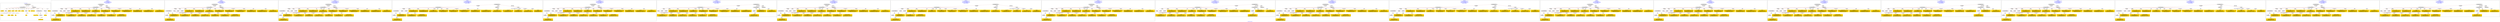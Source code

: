 digraph n0 {
fontcolor="blue"
remincross="true"
label="s04-ima-artworks.xml"
subgraph cluster_0 {
label="1-correct model"
n2[style="filled",color="white",fillcolor="lightgray",label="CulturalHeritageObject1"];
n3[shape="plaintext",style="filled",fillcolor="gold",label="creationDate"];
n4[style="filled",color="white",fillcolor="lightgray",label="Person1"];
n5[shape="plaintext",style="filled",fillcolor="gold",label="galleryLabel"];
n6[shape="plaintext",style="filled",fillcolor="gold",label="dimensions"];
n7[shape="plaintext",style="filled",fillcolor="gold",label="materials"];
n8[shape="plaintext",style="filled",fillcolor="gold",label="creditLine"];
n9[shape="plaintext",style="filled",fillcolor="gold",label="provenance"];
n10[style="filled",color="white",fillcolor="lightgray",label="Concept1"];
n11[shape="plaintext",style="filled",fillcolor="gold",label="title"];
n12[shape="plaintext",style="filled",fillcolor="gold",label="accessionNumber"];
n13[style="filled",color="white",fillcolor="lightgray",label="CulturalHeritageObject2"];
n14[style="filled",color="white",fillcolor="lightgray",label="Document2"];
n15[shape="plaintext",style="filled",fillcolor="gold",label="relatedArtworksTitle"];
n16[style="filled",color="white",fillcolor="lightgray",label="Document1"];
n17[shape="plaintext",style="filled",fillcolor="gold",label="nationality"];
n18[shape="plaintext",style="filled",fillcolor="gold",label="birthDate"];
n19[shape="plaintext",style="filled",fillcolor="gold",label="deathDate"];
n20[shape="plaintext",style="filled",fillcolor="gold",label="artist"];
n21[style="filled",color="white",fillcolor="lightgray",label="EuropeanaAggregation1"];
n22[style="filled",color="white",fillcolor="lightgray",label="WebResource1"];
n23[shape="plaintext",style="filled",fillcolor="gold",label="imageURL"];
n24[shape="plaintext",style="filled",fillcolor="gold",label="values"];
n25[shape="plaintext",style="filled",fillcolor="gold",label="relatedArtworksURL"];
n26[shape="plaintext",style="filled",fillcolor="gold",label="sourceURL"];
}
subgraph cluster_1 {
label="candidate 0\nlink coherence:1.0\nnode coherence:1.0\nconfidence:0.5357440649814157\nmapping score:0.6099539040134131\ncost:23.99951\n-precision:0.92-recall:0.92"
n28[style="filled",color="white",fillcolor="lightgray",label="CulturalHeritageObject1"];
n29[style="filled",color="white",fillcolor="lightgray",label="CulturalHeritageObject2"];
n30[style="filled",color="white",fillcolor="lightgray",label="Person1"];
n31[style="filled",color="white",fillcolor="lightgray",label="Concept1"];
n32[style="filled",color="white",fillcolor="lightgray",label="Document1"];
n33[style="filled",color="white",fillcolor="lightgray",label="Document2"];
n34[style="filled",color="white",fillcolor="lightgray",label="EuropeanaAggregation1"];
n35[style="filled",color="white",fillcolor="lightgray",label="WebResource1"];
n36[shape="plaintext",style="filled",fillcolor="gold",label="relatedArtworksURL\n[WebResource,classLink,0.477]\n[Document,classLink,0.383]\n[CulturalHeritageObject,provenance,0.097]\n[CulturalHeritageObject,description,0.043]"];
n37[shape="plaintext",style="filled",fillcolor="gold",label="title\n[CulturalHeritageObject,title,0.367]\n[CulturalHeritageObject,description,0.274]\n[Document,classLink,0.225]\n[Person,biographicalInformation,0.134]"];
n38[shape="plaintext",style="filled",fillcolor="gold",label="nationality\n[Person,countryAssociatedWithThePerson,0.738]\n[Concept,prefLabel,0.105]\n[CulturalHeritageObject,provenance,0.095]\n[CulturalHeritageObject,title,0.062]"];
n39[shape="plaintext",style="filled",fillcolor="gold",label="relatedArtworksTitle\n[CulturalHeritageObject,title,0.351]\n[CulturalHeritageObject,description,0.266]\n[Document,classLink,0.261]\n[Person,biographicalInformation,0.122]"];
n40[shape="plaintext",style="filled",fillcolor="gold",label="birthDate\n[Person,dateOfBirth,0.501]\n[Person,dateOfDeath,0.255]\n[CulturalHeritageObject,created,0.205]\n[Person,biographicalInformation,0.039]"];
n41[shape="plaintext",style="filled",fillcolor="gold",label="artist\n[Person,nameOfThePerson,0.479]\n[Document,classLink,0.283]\n[CulturalHeritageObject,provenance,0.137]\n[CulturalHeritageObject,description,0.101]"];
n42[shape="plaintext",style="filled",fillcolor="gold",label="provenance\n[CulturalHeritageObject,provenance,0.49]\n[CulturalHeritageObject,description,0.205]\n[CulturalHeritageObject,title,0.161]\n[Person,biographicalInformation,0.144]"];
n43[shape="plaintext",style="filled",fillcolor="gold",label="values\n[CulturalHeritageObject,description,0.322]\n[Concept,prefLabel,0.315]\n[CulturalHeritageObject,title,0.252]\n[Person,biographicalInformation,0.111]"];
n44[shape="plaintext",style="filled",fillcolor="gold",label="creationDate\n[Person,dateOfBirth,0.455]\n[CulturalHeritageObject,created,0.305]\n[Person,dateOfDeath,0.144]\n[Person,biographicalInformation,0.096]"];
n45[shape="plaintext",style="filled",fillcolor="gold",label="imageURL\n[WebResource,classLink,0.879]\n[Document,classLink,0.105]\n[CulturalHeritageObject,description,0.011]\n[CulturalHeritageObject,title,0.005]"];
n46[shape="plaintext",style="filled",fillcolor="gold",label="materials\n[CulturalHeritageObject,medium,0.788]\n[CulturalHeritageObject,description,0.089]\n[Person,biographicalInformation,0.062]\n[Concept,prefLabel,0.061]"];
n47[shape="plaintext",style="filled",fillcolor="gold",label="sourceURL\n[WebResource,classLink,0.463]\n[Document,classLink,0.396]\n[CulturalHeritageObject,provenance,0.097]\n[CulturalHeritageObject,description,0.044]"];
n48[shape="plaintext",style="filled",fillcolor="gold",label="creditLine\n[CulturalHeritageObject,provenance,0.645]\n[CulturalHeritageObject,description,0.135]\n[CulturalHeritageObject,title,0.134]\n[Document,classLink,0.087]"];
n49[shape="plaintext",style="filled",fillcolor="gold",label="accessionNumber\n[CulturalHeritageObject,accessionNumber,0.993]\n[CulturalHeritageObject,extent,0.007]\n[CulturalHeritageObject,provenance,0.0]\n[WebResource,classLink,0.0]"];
n50[shape="plaintext",style="filled",fillcolor="gold",label="galleryLabel\n[CulturalHeritageObject,description,0.429]\n[Person,biographicalInformation,0.372]\n[CulturalHeritageObject,title,0.136]\n[CulturalHeritageObject,provenance,0.063]"];
n51[shape="plaintext",style="filled",fillcolor="gold",label="deathDate\n[Person,dateOfDeath,0.459]\n[CulturalHeritageObject,created,0.318]\n[Person,dateOfBirth,0.162]\n[CulturalHeritageObject,title,0.061]"];
n52[shape="plaintext",style="filled",fillcolor="gold",label="dimensions\n[CulturalHeritageObject,extent,0.59]\n[CulturalHeritageObject,accessionNumber,0.188]\n[CulturalHeritageObject,description,0.119]\n[CulturalHeritageObject,medium,0.103]"];
}
subgraph cluster_2 {
label="candidate 1\nlink coherence:1.0\nnode coherence:1.0\nconfidence:0.527150952305603\nmapping score:0.6070895331214755\ncost:23.99951\n-precision:0.83-recall:0.83"
n54[style="filled",color="white",fillcolor="lightgray",label="CulturalHeritageObject1"];
n55[style="filled",color="white",fillcolor="lightgray",label="CulturalHeritageObject2"];
n56[style="filled",color="white",fillcolor="lightgray",label="Person1"];
n57[style="filled",color="white",fillcolor="lightgray",label="Concept1"];
n58[style="filled",color="white",fillcolor="lightgray",label="Document1"];
n59[style="filled",color="white",fillcolor="lightgray",label="Document2"];
n60[style="filled",color="white",fillcolor="lightgray",label="EuropeanaAggregation1"];
n61[style="filled",color="white",fillcolor="lightgray",label="WebResource1"];
n62[shape="plaintext",style="filled",fillcolor="gold",label="relatedArtworksURL\n[WebResource,classLink,0.477]\n[Document,classLink,0.383]\n[CulturalHeritageObject,provenance,0.097]\n[CulturalHeritageObject,description,0.043]"];
n63[shape="plaintext",style="filled",fillcolor="gold",label="title\n[CulturalHeritageObject,title,0.367]\n[CulturalHeritageObject,description,0.274]\n[Document,classLink,0.225]\n[Person,biographicalInformation,0.134]"];
n64[shape="plaintext",style="filled",fillcolor="gold",label="nationality\n[Person,countryAssociatedWithThePerson,0.738]\n[Concept,prefLabel,0.105]\n[CulturalHeritageObject,provenance,0.095]\n[CulturalHeritageObject,title,0.062]"];
n65[shape="plaintext",style="filled",fillcolor="gold",label="relatedArtworksTitle\n[CulturalHeritageObject,title,0.351]\n[CulturalHeritageObject,description,0.266]\n[Document,classLink,0.261]\n[Person,biographicalInformation,0.122]"];
n66[shape="plaintext",style="filled",fillcolor="gold",label="creationDate\n[Person,dateOfBirth,0.455]\n[CulturalHeritageObject,created,0.305]\n[Person,dateOfDeath,0.144]\n[Person,biographicalInformation,0.096]"];
n67[shape="plaintext",style="filled",fillcolor="gold",label="artist\n[Person,nameOfThePerson,0.479]\n[Document,classLink,0.283]\n[CulturalHeritageObject,provenance,0.137]\n[CulturalHeritageObject,description,0.101]"];
n68[shape="plaintext",style="filled",fillcolor="gold",label="provenance\n[CulturalHeritageObject,provenance,0.49]\n[CulturalHeritageObject,description,0.205]\n[CulturalHeritageObject,title,0.161]\n[Person,biographicalInformation,0.144]"];
n69[shape="plaintext",style="filled",fillcolor="gold",label="values\n[CulturalHeritageObject,description,0.322]\n[Concept,prefLabel,0.315]\n[CulturalHeritageObject,title,0.252]\n[Person,biographicalInformation,0.111]"];
n70[shape="plaintext",style="filled",fillcolor="gold",label="birthDate\n[Person,dateOfBirth,0.501]\n[Person,dateOfDeath,0.255]\n[CulturalHeritageObject,created,0.205]\n[Person,biographicalInformation,0.039]"];
n71[shape="plaintext",style="filled",fillcolor="gold",label="imageURL\n[WebResource,classLink,0.879]\n[Document,classLink,0.105]\n[CulturalHeritageObject,description,0.011]\n[CulturalHeritageObject,title,0.005]"];
n72[shape="plaintext",style="filled",fillcolor="gold",label="materials\n[CulturalHeritageObject,medium,0.788]\n[CulturalHeritageObject,description,0.089]\n[Person,biographicalInformation,0.062]\n[Concept,prefLabel,0.061]"];
n73[shape="plaintext",style="filled",fillcolor="gold",label="sourceURL\n[WebResource,classLink,0.463]\n[Document,classLink,0.396]\n[CulturalHeritageObject,provenance,0.097]\n[CulturalHeritageObject,description,0.044]"];
n74[shape="plaintext",style="filled",fillcolor="gold",label="creditLine\n[CulturalHeritageObject,provenance,0.645]\n[CulturalHeritageObject,description,0.135]\n[CulturalHeritageObject,title,0.134]\n[Document,classLink,0.087]"];
n75[shape="plaintext",style="filled",fillcolor="gold",label="accessionNumber\n[CulturalHeritageObject,accessionNumber,0.993]\n[CulturalHeritageObject,extent,0.007]\n[CulturalHeritageObject,provenance,0.0]\n[WebResource,classLink,0.0]"];
n76[shape="plaintext",style="filled",fillcolor="gold",label="galleryLabel\n[CulturalHeritageObject,description,0.429]\n[Person,biographicalInformation,0.372]\n[CulturalHeritageObject,title,0.136]\n[CulturalHeritageObject,provenance,0.063]"];
n77[shape="plaintext",style="filled",fillcolor="gold",label="deathDate\n[Person,dateOfDeath,0.459]\n[CulturalHeritageObject,created,0.318]\n[Person,dateOfBirth,0.162]\n[CulturalHeritageObject,title,0.061]"];
n78[shape="plaintext",style="filled",fillcolor="gold",label="dimensions\n[CulturalHeritageObject,extent,0.59]\n[CulturalHeritageObject,accessionNumber,0.188]\n[CulturalHeritageObject,description,0.119]\n[CulturalHeritageObject,medium,0.103]"];
}
subgraph cluster_3 {
label="candidate 10\nlink coherence:0.9583333333333334\nnode coherence:1.0\nconfidence:0.527150952305603\nmapping score:0.6070895331214755\ncost:123.009642\n-precision:0.83-recall:0.83"
n80[style="filled",color="white",fillcolor="lightgray",label="CulturalHeritageObject1"];
n81[style="filled",color="white",fillcolor="lightgray",label="CulturalHeritageObject2"];
n82[style="filled",color="white",fillcolor="lightgray",label="Person1"];
n83[style="filled",color="white",fillcolor="lightgray",label="Concept1"];
n84[style="filled",color="white",fillcolor="lightgray",label="Document1"];
n85[style="filled",color="white",fillcolor="lightgray",label="Document2"];
n86[style="filled",color="white",fillcolor="lightgray",label="EuropeanaAggregation1"];
n87[style="filled",color="white",fillcolor="lightgray",label="WebResource1"];
n88[shape="plaintext",style="filled",fillcolor="gold",label="relatedArtworksURL\n[WebResource,classLink,0.477]\n[Document,classLink,0.383]\n[CulturalHeritageObject,provenance,0.097]\n[CulturalHeritageObject,description,0.043]"];
n89[shape="plaintext",style="filled",fillcolor="gold",label="title\n[CulturalHeritageObject,title,0.367]\n[CulturalHeritageObject,description,0.274]\n[Document,classLink,0.225]\n[Person,biographicalInformation,0.134]"];
n90[shape="plaintext",style="filled",fillcolor="gold",label="nationality\n[Person,countryAssociatedWithThePerson,0.738]\n[Concept,prefLabel,0.105]\n[CulturalHeritageObject,provenance,0.095]\n[CulturalHeritageObject,title,0.062]"];
n91[shape="plaintext",style="filled",fillcolor="gold",label="relatedArtworksTitle\n[CulturalHeritageObject,title,0.351]\n[CulturalHeritageObject,description,0.266]\n[Document,classLink,0.261]\n[Person,biographicalInformation,0.122]"];
n92[shape="plaintext",style="filled",fillcolor="gold",label="creationDate\n[Person,dateOfBirth,0.455]\n[CulturalHeritageObject,created,0.305]\n[Person,dateOfDeath,0.144]\n[Person,biographicalInformation,0.096]"];
n93[shape="plaintext",style="filled",fillcolor="gold",label="artist\n[Person,nameOfThePerson,0.479]\n[Document,classLink,0.283]\n[CulturalHeritageObject,provenance,0.137]\n[CulturalHeritageObject,description,0.101]"];
n94[shape="plaintext",style="filled",fillcolor="gold",label="provenance\n[CulturalHeritageObject,provenance,0.49]\n[CulturalHeritageObject,description,0.205]\n[CulturalHeritageObject,title,0.161]\n[Person,biographicalInformation,0.144]"];
n95[shape="plaintext",style="filled",fillcolor="gold",label="values\n[CulturalHeritageObject,description,0.322]\n[Concept,prefLabel,0.315]\n[CulturalHeritageObject,title,0.252]\n[Person,biographicalInformation,0.111]"];
n96[shape="plaintext",style="filled",fillcolor="gold",label="birthDate\n[Person,dateOfBirth,0.501]\n[Person,dateOfDeath,0.255]\n[CulturalHeritageObject,created,0.205]\n[Person,biographicalInformation,0.039]"];
n97[shape="plaintext",style="filled",fillcolor="gold",label="imageURL\n[WebResource,classLink,0.879]\n[Document,classLink,0.105]\n[CulturalHeritageObject,description,0.011]\n[CulturalHeritageObject,title,0.005]"];
n98[shape="plaintext",style="filled",fillcolor="gold",label="materials\n[CulturalHeritageObject,medium,0.788]\n[CulturalHeritageObject,description,0.089]\n[Person,biographicalInformation,0.062]\n[Concept,prefLabel,0.061]"];
n99[shape="plaintext",style="filled",fillcolor="gold",label="sourceURL\n[WebResource,classLink,0.463]\n[Document,classLink,0.396]\n[CulturalHeritageObject,provenance,0.097]\n[CulturalHeritageObject,description,0.044]"];
n100[shape="plaintext",style="filled",fillcolor="gold",label="creditLine\n[CulturalHeritageObject,provenance,0.645]\n[CulturalHeritageObject,description,0.135]\n[CulturalHeritageObject,title,0.134]\n[Document,classLink,0.087]"];
n101[shape="plaintext",style="filled",fillcolor="gold",label="accessionNumber\n[CulturalHeritageObject,accessionNumber,0.993]\n[CulturalHeritageObject,extent,0.007]\n[CulturalHeritageObject,provenance,0.0]\n[WebResource,classLink,0.0]"];
n102[shape="plaintext",style="filled",fillcolor="gold",label="galleryLabel\n[CulturalHeritageObject,description,0.429]\n[Person,biographicalInformation,0.372]\n[CulturalHeritageObject,title,0.136]\n[CulturalHeritageObject,provenance,0.063]"];
n103[shape="plaintext",style="filled",fillcolor="gold",label="deathDate\n[Person,dateOfDeath,0.459]\n[CulturalHeritageObject,created,0.318]\n[Person,dateOfBirth,0.162]\n[CulturalHeritageObject,title,0.061]"];
n104[shape="plaintext",style="filled",fillcolor="gold",label="dimensions\n[CulturalHeritageObject,extent,0.59]\n[CulturalHeritageObject,accessionNumber,0.188]\n[CulturalHeritageObject,description,0.119]\n[CulturalHeritageObject,medium,0.103]"];
}
subgraph cluster_4 {
label="candidate 11\nlink coherence:0.9583333333333334\nnode coherence:1.0\nconfidence:0.527150952305603\nmapping score:0.6070895331214755\ncost:123.009682\n-precision:0.79-recall:0.79"
n106[style="filled",color="white",fillcolor="lightgray",label="CulturalHeritageObject1"];
n107[style="filled",color="white",fillcolor="lightgray",label="CulturalHeritageObject2"];
n108[style="filled",color="white",fillcolor="lightgray",label="Concept1"];
n109[style="filled",color="white",fillcolor="lightgray",label="Document1"];
n110[style="filled",color="white",fillcolor="lightgray",label="Document2"];
n111[style="filled",color="white",fillcolor="lightgray",label="EuropeanaAggregation1"];
n112[style="filled",color="white",fillcolor="lightgray",label="WebResource1"];
n113[style="filled",color="white",fillcolor="lightgray",label="Person1"];
n114[shape="plaintext",style="filled",fillcolor="gold",label="relatedArtworksURL\n[WebResource,classLink,0.477]\n[Document,classLink,0.383]\n[CulturalHeritageObject,provenance,0.097]\n[CulturalHeritageObject,description,0.043]"];
n115[shape="plaintext",style="filled",fillcolor="gold",label="title\n[CulturalHeritageObject,title,0.367]\n[CulturalHeritageObject,description,0.274]\n[Document,classLink,0.225]\n[Person,biographicalInformation,0.134]"];
n116[shape="plaintext",style="filled",fillcolor="gold",label="nationality\n[Person,countryAssociatedWithThePerson,0.738]\n[Concept,prefLabel,0.105]\n[CulturalHeritageObject,provenance,0.095]\n[CulturalHeritageObject,title,0.062]"];
n117[shape="plaintext",style="filled",fillcolor="gold",label="relatedArtworksTitle\n[CulturalHeritageObject,title,0.351]\n[CulturalHeritageObject,description,0.266]\n[Document,classLink,0.261]\n[Person,biographicalInformation,0.122]"];
n118[shape="plaintext",style="filled",fillcolor="gold",label="creationDate\n[Person,dateOfBirth,0.455]\n[CulturalHeritageObject,created,0.305]\n[Person,dateOfDeath,0.144]\n[Person,biographicalInformation,0.096]"];
n119[shape="plaintext",style="filled",fillcolor="gold",label="artist\n[Person,nameOfThePerson,0.479]\n[Document,classLink,0.283]\n[CulturalHeritageObject,provenance,0.137]\n[CulturalHeritageObject,description,0.101]"];
n120[shape="plaintext",style="filled",fillcolor="gold",label="provenance\n[CulturalHeritageObject,provenance,0.49]\n[CulturalHeritageObject,description,0.205]\n[CulturalHeritageObject,title,0.161]\n[Person,biographicalInformation,0.144]"];
n121[shape="plaintext",style="filled",fillcolor="gold",label="values\n[CulturalHeritageObject,description,0.322]\n[Concept,prefLabel,0.315]\n[CulturalHeritageObject,title,0.252]\n[Person,biographicalInformation,0.111]"];
n122[shape="plaintext",style="filled",fillcolor="gold",label="birthDate\n[Person,dateOfBirth,0.501]\n[Person,dateOfDeath,0.255]\n[CulturalHeritageObject,created,0.205]\n[Person,biographicalInformation,0.039]"];
n123[shape="plaintext",style="filled",fillcolor="gold",label="imageURL\n[WebResource,classLink,0.879]\n[Document,classLink,0.105]\n[CulturalHeritageObject,description,0.011]\n[CulturalHeritageObject,title,0.005]"];
n124[shape="plaintext",style="filled",fillcolor="gold",label="materials\n[CulturalHeritageObject,medium,0.788]\n[CulturalHeritageObject,description,0.089]\n[Person,biographicalInformation,0.062]\n[Concept,prefLabel,0.061]"];
n125[shape="plaintext",style="filled",fillcolor="gold",label="sourceURL\n[WebResource,classLink,0.463]\n[Document,classLink,0.396]\n[CulturalHeritageObject,provenance,0.097]\n[CulturalHeritageObject,description,0.044]"];
n126[shape="plaintext",style="filled",fillcolor="gold",label="creditLine\n[CulturalHeritageObject,provenance,0.645]\n[CulturalHeritageObject,description,0.135]\n[CulturalHeritageObject,title,0.134]\n[Document,classLink,0.087]"];
n127[shape="plaintext",style="filled",fillcolor="gold",label="accessionNumber\n[CulturalHeritageObject,accessionNumber,0.993]\n[CulturalHeritageObject,extent,0.007]\n[CulturalHeritageObject,provenance,0.0]\n[WebResource,classLink,0.0]"];
n128[shape="plaintext",style="filled",fillcolor="gold",label="galleryLabel\n[CulturalHeritageObject,description,0.429]\n[Person,biographicalInformation,0.372]\n[CulturalHeritageObject,title,0.136]\n[CulturalHeritageObject,provenance,0.063]"];
n129[shape="plaintext",style="filled",fillcolor="gold",label="deathDate\n[Person,dateOfDeath,0.459]\n[CulturalHeritageObject,created,0.318]\n[Person,dateOfBirth,0.162]\n[CulturalHeritageObject,title,0.061]"];
n130[shape="plaintext",style="filled",fillcolor="gold",label="dimensions\n[CulturalHeritageObject,extent,0.59]\n[CulturalHeritageObject,accessionNumber,0.188]\n[CulturalHeritageObject,description,0.119]\n[CulturalHeritageObject,medium,0.103]"];
}
subgraph cluster_5 {
label="candidate 12\nlink coherence:0.9583333333333334\nnode coherence:1.0\nconfidence:0.5217535653610251\nmapping score:0.6052904041399495\ncost:23.99948\n-precision:0.75-recall:0.75"
n132[style="filled",color="white",fillcolor="lightgray",label="CulturalHeritageObject1"];
n133[style="filled",color="white",fillcolor="lightgray",label="CulturalHeritageObject2"];
n134[style="filled",color="white",fillcolor="lightgray",label="Person1"];
n135[style="filled",color="white",fillcolor="lightgray",label="Concept1"];
n136[style="filled",color="white",fillcolor="lightgray",label="Document1"];
n137[style="filled",color="white",fillcolor="lightgray",label="Document2"];
n138[style="filled",color="white",fillcolor="lightgray",label="EuropeanaAggregation1"];
n139[style="filled",color="white",fillcolor="lightgray",label="WebResource1"];
n140[shape="plaintext",style="filled",fillcolor="gold",label="relatedArtworksURL\n[WebResource,classLink,0.477]\n[Document,classLink,0.383]\n[CulturalHeritageObject,provenance,0.097]\n[CulturalHeritageObject,description,0.043]"];
n141[shape="plaintext",style="filled",fillcolor="gold",label="title\n[CulturalHeritageObject,title,0.367]\n[CulturalHeritageObject,description,0.274]\n[Document,classLink,0.225]\n[Person,biographicalInformation,0.134]"];
n142[shape="plaintext",style="filled",fillcolor="gold",label="nationality\n[Person,countryAssociatedWithThePerson,0.738]\n[Concept,prefLabel,0.105]\n[CulturalHeritageObject,provenance,0.095]\n[CulturalHeritageObject,title,0.062]"];
n143[shape="plaintext",style="filled",fillcolor="gold",label="relatedArtworksTitle\n[CulturalHeritageObject,title,0.351]\n[CulturalHeritageObject,description,0.266]\n[Document,classLink,0.261]\n[Person,biographicalInformation,0.122]"];
n144[shape="plaintext",style="filled",fillcolor="gold",label="creationDate\n[Person,dateOfBirth,0.455]\n[CulturalHeritageObject,created,0.305]\n[Person,dateOfDeath,0.144]\n[Person,biographicalInformation,0.096]"];
n145[shape="plaintext",style="filled",fillcolor="gold",label="artist\n[Person,nameOfThePerson,0.479]\n[Document,classLink,0.283]\n[CulturalHeritageObject,provenance,0.137]\n[CulturalHeritageObject,description,0.101]"];
n146[shape="plaintext",style="filled",fillcolor="gold",label="provenance\n[CulturalHeritageObject,provenance,0.49]\n[CulturalHeritageObject,description,0.205]\n[CulturalHeritageObject,title,0.161]\n[Person,biographicalInformation,0.144]"];
n147[shape="plaintext",style="filled",fillcolor="gold",label="values\n[CulturalHeritageObject,description,0.322]\n[Concept,prefLabel,0.315]\n[CulturalHeritageObject,title,0.252]\n[Person,biographicalInformation,0.111]"];
n148[shape="plaintext",style="filled",fillcolor="gold",label="deathDate\n[Person,dateOfDeath,0.459]\n[CulturalHeritageObject,created,0.318]\n[Person,dateOfBirth,0.162]\n[CulturalHeritageObject,title,0.061]"];
n149[shape="plaintext",style="filled",fillcolor="gold",label="imageURL\n[WebResource,classLink,0.879]\n[Document,classLink,0.105]\n[CulturalHeritageObject,description,0.011]\n[CulturalHeritageObject,title,0.005]"];
n150[shape="plaintext",style="filled",fillcolor="gold",label="materials\n[CulturalHeritageObject,medium,0.788]\n[CulturalHeritageObject,description,0.089]\n[Person,biographicalInformation,0.062]\n[Concept,prefLabel,0.061]"];
n151[shape="plaintext",style="filled",fillcolor="gold",label="sourceURL\n[WebResource,classLink,0.463]\n[Document,classLink,0.396]\n[CulturalHeritageObject,provenance,0.097]\n[CulturalHeritageObject,description,0.044]"];
n152[shape="plaintext",style="filled",fillcolor="gold",label="creditLine\n[CulturalHeritageObject,provenance,0.645]\n[CulturalHeritageObject,description,0.135]\n[CulturalHeritageObject,title,0.134]\n[Document,classLink,0.087]"];
n153[shape="plaintext",style="filled",fillcolor="gold",label="accessionNumber\n[CulturalHeritageObject,accessionNumber,0.993]\n[CulturalHeritageObject,extent,0.007]\n[CulturalHeritageObject,provenance,0.0]\n[WebResource,classLink,0.0]"];
n154[shape="plaintext",style="filled",fillcolor="gold",label="galleryLabel\n[CulturalHeritageObject,description,0.429]\n[Person,biographicalInformation,0.372]\n[CulturalHeritageObject,title,0.136]\n[CulturalHeritageObject,provenance,0.063]"];
n155[shape="plaintext",style="filled",fillcolor="gold",label="birthDate\n[Person,dateOfBirth,0.501]\n[Person,dateOfDeath,0.255]\n[CulturalHeritageObject,created,0.205]\n[Person,biographicalInformation,0.039]"];
n156[shape="plaintext",style="filled",fillcolor="gold",label="dimensions\n[CulturalHeritageObject,extent,0.59]\n[CulturalHeritageObject,accessionNumber,0.188]\n[CulturalHeritageObject,description,0.119]\n[CulturalHeritageObject,medium,0.103]"];
}
subgraph cluster_6 {
label="candidate 13\nlink coherence:0.9583333333333334\nnode coherence:1.0\nconfidence:0.5217535653610251\nmapping score:0.6052904041399495\ncost:123.009532\n-precision:0.75-recall:0.75"
n158[style="filled",color="white",fillcolor="lightgray",label="CulturalHeritageObject1"];
n159[style="filled",color="white",fillcolor="lightgray",label="Person1"];
n160[style="filled",color="white",fillcolor="lightgray",label="Concept1"];
n161[style="filled",color="white",fillcolor="lightgray",label="Document1"];
n162[style="filled",color="white",fillcolor="lightgray",label="CulturalHeritageObject2"];
n163[style="filled",color="white",fillcolor="lightgray",label="Document2"];
n164[style="filled",color="white",fillcolor="lightgray",label="EuropeanaAggregation1"];
n165[style="filled",color="white",fillcolor="lightgray",label="WebResource1"];
n166[shape="plaintext",style="filled",fillcolor="gold",label="relatedArtworksURL\n[WebResource,classLink,0.477]\n[Document,classLink,0.383]\n[CulturalHeritageObject,provenance,0.097]\n[CulturalHeritageObject,description,0.043]"];
n167[shape="plaintext",style="filled",fillcolor="gold",label="title\n[CulturalHeritageObject,title,0.367]\n[CulturalHeritageObject,description,0.274]\n[Document,classLink,0.225]\n[Person,biographicalInformation,0.134]"];
n168[shape="plaintext",style="filled",fillcolor="gold",label="nationality\n[Person,countryAssociatedWithThePerson,0.738]\n[Concept,prefLabel,0.105]\n[CulturalHeritageObject,provenance,0.095]\n[CulturalHeritageObject,title,0.062]"];
n169[shape="plaintext",style="filled",fillcolor="gold",label="relatedArtworksTitle\n[CulturalHeritageObject,title,0.351]\n[CulturalHeritageObject,description,0.266]\n[Document,classLink,0.261]\n[Person,biographicalInformation,0.122]"];
n170[shape="plaintext",style="filled",fillcolor="gold",label="creationDate\n[Person,dateOfBirth,0.455]\n[CulturalHeritageObject,created,0.305]\n[Person,dateOfDeath,0.144]\n[Person,biographicalInformation,0.096]"];
n171[shape="plaintext",style="filled",fillcolor="gold",label="artist\n[Person,nameOfThePerson,0.479]\n[Document,classLink,0.283]\n[CulturalHeritageObject,provenance,0.137]\n[CulturalHeritageObject,description,0.101]"];
n172[shape="plaintext",style="filled",fillcolor="gold",label="provenance\n[CulturalHeritageObject,provenance,0.49]\n[CulturalHeritageObject,description,0.205]\n[CulturalHeritageObject,title,0.161]\n[Person,biographicalInformation,0.144]"];
n173[shape="plaintext",style="filled",fillcolor="gold",label="values\n[CulturalHeritageObject,description,0.322]\n[Concept,prefLabel,0.315]\n[CulturalHeritageObject,title,0.252]\n[Person,biographicalInformation,0.111]"];
n174[shape="plaintext",style="filled",fillcolor="gold",label="deathDate\n[Person,dateOfDeath,0.459]\n[CulturalHeritageObject,created,0.318]\n[Person,dateOfBirth,0.162]\n[CulturalHeritageObject,title,0.061]"];
n175[shape="plaintext",style="filled",fillcolor="gold",label="imageURL\n[WebResource,classLink,0.879]\n[Document,classLink,0.105]\n[CulturalHeritageObject,description,0.011]\n[CulturalHeritageObject,title,0.005]"];
n176[shape="plaintext",style="filled",fillcolor="gold",label="materials\n[CulturalHeritageObject,medium,0.788]\n[CulturalHeritageObject,description,0.089]\n[Person,biographicalInformation,0.062]\n[Concept,prefLabel,0.061]"];
n177[shape="plaintext",style="filled",fillcolor="gold",label="sourceURL\n[WebResource,classLink,0.463]\n[Document,classLink,0.396]\n[CulturalHeritageObject,provenance,0.097]\n[CulturalHeritageObject,description,0.044]"];
n178[shape="plaintext",style="filled",fillcolor="gold",label="creditLine\n[CulturalHeritageObject,provenance,0.645]\n[CulturalHeritageObject,description,0.135]\n[CulturalHeritageObject,title,0.134]\n[Document,classLink,0.087]"];
n179[shape="plaintext",style="filled",fillcolor="gold",label="accessionNumber\n[CulturalHeritageObject,accessionNumber,0.993]\n[CulturalHeritageObject,extent,0.007]\n[CulturalHeritageObject,provenance,0.0]\n[WebResource,classLink,0.0]"];
n180[shape="plaintext",style="filled",fillcolor="gold",label="galleryLabel\n[CulturalHeritageObject,description,0.429]\n[Person,biographicalInformation,0.372]\n[CulturalHeritageObject,title,0.136]\n[CulturalHeritageObject,provenance,0.063]"];
n181[shape="plaintext",style="filled",fillcolor="gold",label="birthDate\n[Person,dateOfBirth,0.501]\n[Person,dateOfDeath,0.255]\n[CulturalHeritageObject,created,0.205]\n[Person,biographicalInformation,0.039]"];
n182[shape="plaintext",style="filled",fillcolor="gold",label="dimensions\n[CulturalHeritageObject,extent,0.59]\n[CulturalHeritageObject,accessionNumber,0.188]\n[CulturalHeritageObject,description,0.119]\n[CulturalHeritageObject,medium,0.103]"];
}
subgraph cluster_7 {
label="candidate 14\nlink coherence:0.9583333333333334\nnode coherence:1.0\nconfidence:0.5217535653610251\nmapping score:0.6052904041399495\ncost:123.009642\n-precision:0.79-recall:0.79"
n184[style="filled",color="white",fillcolor="lightgray",label="CulturalHeritageObject1"];
n185[style="filled",color="white",fillcolor="lightgray",label="CulturalHeritageObject2"];
n186[style="filled",color="white",fillcolor="lightgray",label="Person1"];
n187[style="filled",color="white",fillcolor="lightgray",label="Concept1"];
n188[style="filled",color="white",fillcolor="lightgray",label="Document1"];
n189[style="filled",color="white",fillcolor="lightgray",label="Document2"];
n190[style="filled",color="white",fillcolor="lightgray",label="EuropeanaAggregation1"];
n191[style="filled",color="white",fillcolor="lightgray",label="WebResource1"];
n192[shape="plaintext",style="filled",fillcolor="gold",label="relatedArtworksURL\n[WebResource,classLink,0.477]\n[Document,classLink,0.383]\n[CulturalHeritageObject,provenance,0.097]\n[CulturalHeritageObject,description,0.043]"];
n193[shape="plaintext",style="filled",fillcolor="gold",label="title\n[CulturalHeritageObject,title,0.367]\n[CulturalHeritageObject,description,0.274]\n[Document,classLink,0.225]\n[Person,biographicalInformation,0.134]"];
n194[shape="plaintext",style="filled",fillcolor="gold",label="nationality\n[Person,countryAssociatedWithThePerson,0.738]\n[Concept,prefLabel,0.105]\n[CulturalHeritageObject,provenance,0.095]\n[CulturalHeritageObject,title,0.062]"];
n195[shape="plaintext",style="filled",fillcolor="gold",label="relatedArtworksTitle\n[CulturalHeritageObject,title,0.351]\n[CulturalHeritageObject,description,0.266]\n[Document,classLink,0.261]\n[Person,biographicalInformation,0.122]"];
n196[shape="plaintext",style="filled",fillcolor="gold",label="creationDate\n[Person,dateOfBirth,0.455]\n[CulturalHeritageObject,created,0.305]\n[Person,dateOfDeath,0.144]\n[Person,biographicalInformation,0.096]"];
n197[shape="plaintext",style="filled",fillcolor="gold",label="artist\n[Person,nameOfThePerson,0.479]\n[Document,classLink,0.283]\n[CulturalHeritageObject,provenance,0.137]\n[CulturalHeritageObject,description,0.101]"];
n198[shape="plaintext",style="filled",fillcolor="gold",label="provenance\n[CulturalHeritageObject,provenance,0.49]\n[CulturalHeritageObject,description,0.205]\n[CulturalHeritageObject,title,0.161]\n[Person,biographicalInformation,0.144]"];
n199[shape="plaintext",style="filled",fillcolor="gold",label="values\n[CulturalHeritageObject,description,0.322]\n[Concept,prefLabel,0.315]\n[CulturalHeritageObject,title,0.252]\n[Person,biographicalInformation,0.111]"];
n200[shape="plaintext",style="filled",fillcolor="gold",label="deathDate\n[Person,dateOfDeath,0.459]\n[CulturalHeritageObject,created,0.318]\n[Person,dateOfBirth,0.162]\n[CulturalHeritageObject,title,0.061]"];
n201[shape="plaintext",style="filled",fillcolor="gold",label="imageURL\n[WebResource,classLink,0.879]\n[Document,classLink,0.105]\n[CulturalHeritageObject,description,0.011]\n[CulturalHeritageObject,title,0.005]"];
n202[shape="plaintext",style="filled",fillcolor="gold",label="materials\n[CulturalHeritageObject,medium,0.788]\n[CulturalHeritageObject,description,0.089]\n[Person,biographicalInformation,0.062]\n[Concept,prefLabel,0.061]"];
n203[shape="plaintext",style="filled",fillcolor="gold",label="sourceURL\n[WebResource,classLink,0.463]\n[Document,classLink,0.396]\n[CulturalHeritageObject,provenance,0.097]\n[CulturalHeritageObject,description,0.044]"];
n204[shape="plaintext",style="filled",fillcolor="gold",label="creditLine\n[CulturalHeritageObject,provenance,0.645]\n[CulturalHeritageObject,description,0.135]\n[CulturalHeritageObject,title,0.134]\n[Document,classLink,0.087]"];
n205[shape="plaintext",style="filled",fillcolor="gold",label="accessionNumber\n[CulturalHeritageObject,accessionNumber,0.993]\n[CulturalHeritageObject,extent,0.007]\n[CulturalHeritageObject,provenance,0.0]\n[WebResource,classLink,0.0]"];
n206[shape="plaintext",style="filled",fillcolor="gold",label="galleryLabel\n[CulturalHeritageObject,description,0.429]\n[Person,biographicalInformation,0.372]\n[CulturalHeritageObject,title,0.136]\n[CulturalHeritageObject,provenance,0.063]"];
n207[shape="plaintext",style="filled",fillcolor="gold",label="birthDate\n[Person,dateOfBirth,0.501]\n[Person,dateOfDeath,0.255]\n[CulturalHeritageObject,created,0.205]\n[Person,biographicalInformation,0.039]"];
n208[shape="plaintext",style="filled",fillcolor="gold",label="dimensions\n[CulturalHeritageObject,extent,0.59]\n[CulturalHeritageObject,accessionNumber,0.188]\n[CulturalHeritageObject,description,0.119]\n[CulturalHeritageObject,medium,0.103]"];
}
subgraph cluster_8 {
label="candidate 15\nlink coherence:0.9583333333333334\nnode coherence:1.0\nconfidence:0.5217535653610251\nmapping score:0.6052904041399495\ncost:123.009682\n-precision:0.75-recall:0.75"
n210[style="filled",color="white",fillcolor="lightgray",label="CulturalHeritageObject1"];
n211[style="filled",color="white",fillcolor="lightgray",label="CulturalHeritageObject2"];
n212[style="filled",color="white",fillcolor="lightgray",label="Concept1"];
n213[style="filled",color="white",fillcolor="lightgray",label="Document1"];
n214[style="filled",color="white",fillcolor="lightgray",label="Document2"];
n215[style="filled",color="white",fillcolor="lightgray",label="EuropeanaAggregation1"];
n216[style="filled",color="white",fillcolor="lightgray",label="WebResource1"];
n217[style="filled",color="white",fillcolor="lightgray",label="Person1"];
n218[shape="plaintext",style="filled",fillcolor="gold",label="relatedArtworksURL\n[WebResource,classLink,0.477]\n[Document,classLink,0.383]\n[CulturalHeritageObject,provenance,0.097]\n[CulturalHeritageObject,description,0.043]"];
n219[shape="plaintext",style="filled",fillcolor="gold",label="title\n[CulturalHeritageObject,title,0.367]\n[CulturalHeritageObject,description,0.274]\n[Document,classLink,0.225]\n[Person,biographicalInformation,0.134]"];
n220[shape="plaintext",style="filled",fillcolor="gold",label="nationality\n[Person,countryAssociatedWithThePerson,0.738]\n[Concept,prefLabel,0.105]\n[CulturalHeritageObject,provenance,0.095]\n[CulturalHeritageObject,title,0.062]"];
n221[shape="plaintext",style="filled",fillcolor="gold",label="relatedArtworksTitle\n[CulturalHeritageObject,title,0.351]\n[CulturalHeritageObject,description,0.266]\n[Document,classLink,0.261]\n[Person,biographicalInformation,0.122]"];
n222[shape="plaintext",style="filled",fillcolor="gold",label="creationDate\n[Person,dateOfBirth,0.455]\n[CulturalHeritageObject,created,0.305]\n[Person,dateOfDeath,0.144]\n[Person,biographicalInformation,0.096]"];
n223[shape="plaintext",style="filled",fillcolor="gold",label="artist\n[Person,nameOfThePerson,0.479]\n[Document,classLink,0.283]\n[CulturalHeritageObject,provenance,0.137]\n[CulturalHeritageObject,description,0.101]"];
n224[shape="plaintext",style="filled",fillcolor="gold",label="provenance\n[CulturalHeritageObject,provenance,0.49]\n[CulturalHeritageObject,description,0.205]\n[CulturalHeritageObject,title,0.161]\n[Person,biographicalInformation,0.144]"];
n225[shape="plaintext",style="filled",fillcolor="gold",label="values\n[CulturalHeritageObject,description,0.322]\n[Concept,prefLabel,0.315]\n[CulturalHeritageObject,title,0.252]\n[Person,biographicalInformation,0.111]"];
n226[shape="plaintext",style="filled",fillcolor="gold",label="deathDate\n[Person,dateOfDeath,0.459]\n[CulturalHeritageObject,created,0.318]\n[Person,dateOfBirth,0.162]\n[CulturalHeritageObject,title,0.061]"];
n227[shape="plaintext",style="filled",fillcolor="gold",label="imageURL\n[WebResource,classLink,0.879]\n[Document,classLink,0.105]\n[CulturalHeritageObject,description,0.011]\n[CulturalHeritageObject,title,0.005]"];
n228[shape="plaintext",style="filled",fillcolor="gold",label="materials\n[CulturalHeritageObject,medium,0.788]\n[CulturalHeritageObject,description,0.089]\n[Person,biographicalInformation,0.062]\n[Concept,prefLabel,0.061]"];
n229[shape="plaintext",style="filled",fillcolor="gold",label="sourceURL\n[WebResource,classLink,0.463]\n[Document,classLink,0.396]\n[CulturalHeritageObject,provenance,0.097]\n[CulturalHeritageObject,description,0.044]"];
n230[shape="plaintext",style="filled",fillcolor="gold",label="creditLine\n[CulturalHeritageObject,provenance,0.645]\n[CulturalHeritageObject,description,0.135]\n[CulturalHeritageObject,title,0.134]\n[Document,classLink,0.087]"];
n231[shape="plaintext",style="filled",fillcolor="gold",label="accessionNumber\n[CulturalHeritageObject,accessionNumber,0.993]\n[CulturalHeritageObject,extent,0.007]\n[CulturalHeritageObject,provenance,0.0]\n[WebResource,classLink,0.0]"];
n232[shape="plaintext",style="filled",fillcolor="gold",label="galleryLabel\n[CulturalHeritageObject,description,0.429]\n[Person,biographicalInformation,0.372]\n[CulturalHeritageObject,title,0.136]\n[CulturalHeritageObject,provenance,0.063]"];
n233[shape="plaintext",style="filled",fillcolor="gold",label="birthDate\n[Person,dateOfBirth,0.501]\n[Person,dateOfDeath,0.255]\n[CulturalHeritageObject,created,0.205]\n[Person,biographicalInformation,0.039]"];
n234[shape="plaintext",style="filled",fillcolor="gold",label="dimensions\n[CulturalHeritageObject,extent,0.59]\n[CulturalHeritageObject,accessionNumber,0.188]\n[CulturalHeritageObject,description,0.119]\n[CulturalHeritageObject,medium,0.103]"];
}
subgraph cluster_9 {
label="candidate 16\nlink coherence:0.9583333333333334\nnode coherence:1.0\nconfidence:0.5179437426721021\nmapping score:0.6040204632436419\ncost:23.99948\n-precision:0.79-recall:0.79"
n236[style="filled",color="white",fillcolor="lightgray",label="CulturalHeritageObject1"];
n237[style="filled",color="white",fillcolor="lightgray",label="CulturalHeritageObject2"];
n238[style="filled",color="white",fillcolor="lightgray",label="Person1"];
n239[style="filled",color="white",fillcolor="lightgray",label="Concept1"];
n240[style="filled",color="white",fillcolor="lightgray",label="Document1"];
n241[style="filled",color="white",fillcolor="lightgray",label="Document2"];
n242[style="filled",color="white",fillcolor="lightgray",label="EuropeanaAggregation1"];
n243[style="filled",color="white",fillcolor="lightgray",label="WebResource1"];
n244[shape="plaintext",style="filled",fillcolor="gold",label="relatedArtworksURL\n[WebResource,classLink,0.477]\n[Document,classLink,0.383]\n[CulturalHeritageObject,provenance,0.097]\n[CulturalHeritageObject,description,0.043]"];
n245[shape="plaintext",style="filled",fillcolor="gold",label="title\n[CulturalHeritageObject,title,0.367]\n[CulturalHeritageObject,description,0.274]\n[Document,classLink,0.225]\n[Person,biographicalInformation,0.134]"];
n246[shape="plaintext",style="filled",fillcolor="gold",label="nationality\n[Person,countryAssociatedWithThePerson,0.738]\n[Concept,prefLabel,0.105]\n[CulturalHeritageObject,provenance,0.095]\n[CulturalHeritageObject,title,0.062]"];
n247[shape="plaintext",style="filled",fillcolor="gold",label="relatedArtworksTitle\n[CulturalHeritageObject,title,0.351]\n[CulturalHeritageObject,description,0.266]\n[Document,classLink,0.261]\n[Person,biographicalInformation,0.122]"];
n248[shape="plaintext",style="filled",fillcolor="gold",label="birthDate\n[Person,dateOfBirth,0.501]\n[Person,dateOfDeath,0.255]\n[CulturalHeritageObject,created,0.205]\n[Person,biographicalInformation,0.039]"];
n249[shape="plaintext",style="filled",fillcolor="gold",label="artist\n[Person,nameOfThePerson,0.479]\n[Document,classLink,0.283]\n[CulturalHeritageObject,provenance,0.137]\n[CulturalHeritageObject,description,0.101]"];
n250[shape="plaintext",style="filled",fillcolor="gold",label="provenance\n[CulturalHeritageObject,provenance,0.49]\n[CulturalHeritageObject,description,0.205]\n[CulturalHeritageObject,title,0.161]\n[Person,biographicalInformation,0.144]"];
n251[shape="plaintext",style="filled",fillcolor="gold",label="values\n[CulturalHeritageObject,description,0.322]\n[Concept,prefLabel,0.315]\n[CulturalHeritageObject,title,0.252]\n[Person,biographicalInformation,0.111]"];
n252[shape="plaintext",style="filled",fillcolor="gold",label="deathDate\n[Person,dateOfDeath,0.459]\n[CulturalHeritageObject,created,0.318]\n[Person,dateOfBirth,0.162]\n[CulturalHeritageObject,title,0.061]"];
n253[shape="plaintext",style="filled",fillcolor="gold",label="imageURL\n[WebResource,classLink,0.879]\n[Document,classLink,0.105]\n[CulturalHeritageObject,description,0.011]\n[CulturalHeritageObject,title,0.005]"];
n254[shape="plaintext",style="filled",fillcolor="gold",label="materials\n[CulturalHeritageObject,medium,0.788]\n[CulturalHeritageObject,description,0.089]\n[Person,biographicalInformation,0.062]\n[Concept,prefLabel,0.061]"];
n255[shape="plaintext",style="filled",fillcolor="gold",label="sourceURL\n[WebResource,classLink,0.463]\n[Document,classLink,0.396]\n[CulturalHeritageObject,provenance,0.097]\n[CulturalHeritageObject,description,0.044]"];
n256[shape="plaintext",style="filled",fillcolor="gold",label="creditLine\n[CulturalHeritageObject,provenance,0.645]\n[CulturalHeritageObject,description,0.135]\n[CulturalHeritageObject,title,0.134]\n[Document,classLink,0.087]"];
n257[shape="plaintext",style="filled",fillcolor="gold",label="accessionNumber\n[CulturalHeritageObject,accessionNumber,0.993]\n[CulturalHeritageObject,extent,0.007]\n[CulturalHeritageObject,provenance,0.0]\n[WebResource,classLink,0.0]"];
n258[shape="plaintext",style="filled",fillcolor="gold",label="galleryLabel\n[CulturalHeritageObject,description,0.429]\n[Person,biographicalInformation,0.372]\n[CulturalHeritageObject,title,0.136]\n[CulturalHeritageObject,provenance,0.063]"];
n259[shape="plaintext",style="filled",fillcolor="gold",label="creationDate\n[Person,dateOfBirth,0.455]\n[CulturalHeritageObject,created,0.305]\n[Person,dateOfDeath,0.144]\n[Person,biographicalInformation,0.096]"];
n260[shape="plaintext",style="filled",fillcolor="gold",label="dimensions\n[CulturalHeritageObject,extent,0.59]\n[CulturalHeritageObject,accessionNumber,0.188]\n[CulturalHeritageObject,description,0.119]\n[CulturalHeritageObject,medium,0.103]"];
}
subgraph cluster_10 {
label="candidate 17\nlink coherence:0.9583333333333334\nnode coherence:1.0\nconfidence:0.5179437426721021\nmapping score:0.6040204632436419\ncost:123.009532\n-precision:0.79-recall:0.79"
n262[style="filled",color="white",fillcolor="lightgray",label="CulturalHeritageObject1"];
n263[style="filled",color="white",fillcolor="lightgray",label="Person1"];
n264[style="filled",color="white",fillcolor="lightgray",label="Concept1"];
n265[style="filled",color="white",fillcolor="lightgray",label="Document1"];
n266[style="filled",color="white",fillcolor="lightgray",label="CulturalHeritageObject2"];
n267[style="filled",color="white",fillcolor="lightgray",label="Document2"];
n268[style="filled",color="white",fillcolor="lightgray",label="EuropeanaAggregation1"];
n269[style="filled",color="white",fillcolor="lightgray",label="WebResource1"];
n270[shape="plaintext",style="filled",fillcolor="gold",label="relatedArtworksURL\n[WebResource,classLink,0.477]\n[Document,classLink,0.383]\n[CulturalHeritageObject,provenance,0.097]\n[CulturalHeritageObject,description,0.043]"];
n271[shape="plaintext",style="filled",fillcolor="gold",label="title\n[CulturalHeritageObject,title,0.367]\n[CulturalHeritageObject,description,0.274]\n[Document,classLink,0.225]\n[Person,biographicalInformation,0.134]"];
n272[shape="plaintext",style="filled",fillcolor="gold",label="nationality\n[Person,countryAssociatedWithThePerson,0.738]\n[Concept,prefLabel,0.105]\n[CulturalHeritageObject,provenance,0.095]\n[CulturalHeritageObject,title,0.062]"];
n273[shape="plaintext",style="filled",fillcolor="gold",label="relatedArtworksTitle\n[CulturalHeritageObject,title,0.351]\n[CulturalHeritageObject,description,0.266]\n[Document,classLink,0.261]\n[Person,biographicalInformation,0.122]"];
n274[shape="plaintext",style="filled",fillcolor="gold",label="birthDate\n[Person,dateOfBirth,0.501]\n[Person,dateOfDeath,0.255]\n[CulturalHeritageObject,created,0.205]\n[Person,biographicalInformation,0.039]"];
n275[shape="plaintext",style="filled",fillcolor="gold",label="artist\n[Person,nameOfThePerson,0.479]\n[Document,classLink,0.283]\n[CulturalHeritageObject,provenance,0.137]\n[CulturalHeritageObject,description,0.101]"];
n276[shape="plaintext",style="filled",fillcolor="gold",label="provenance\n[CulturalHeritageObject,provenance,0.49]\n[CulturalHeritageObject,description,0.205]\n[CulturalHeritageObject,title,0.161]\n[Person,biographicalInformation,0.144]"];
n277[shape="plaintext",style="filled",fillcolor="gold",label="values\n[CulturalHeritageObject,description,0.322]\n[Concept,prefLabel,0.315]\n[CulturalHeritageObject,title,0.252]\n[Person,biographicalInformation,0.111]"];
n278[shape="plaintext",style="filled",fillcolor="gold",label="deathDate\n[Person,dateOfDeath,0.459]\n[CulturalHeritageObject,created,0.318]\n[Person,dateOfBirth,0.162]\n[CulturalHeritageObject,title,0.061]"];
n279[shape="plaintext",style="filled",fillcolor="gold",label="imageURL\n[WebResource,classLink,0.879]\n[Document,classLink,0.105]\n[CulturalHeritageObject,description,0.011]\n[CulturalHeritageObject,title,0.005]"];
n280[shape="plaintext",style="filled",fillcolor="gold",label="materials\n[CulturalHeritageObject,medium,0.788]\n[CulturalHeritageObject,description,0.089]\n[Person,biographicalInformation,0.062]\n[Concept,prefLabel,0.061]"];
n281[shape="plaintext",style="filled",fillcolor="gold",label="sourceURL\n[WebResource,classLink,0.463]\n[Document,classLink,0.396]\n[CulturalHeritageObject,provenance,0.097]\n[CulturalHeritageObject,description,0.044]"];
n282[shape="plaintext",style="filled",fillcolor="gold",label="creditLine\n[CulturalHeritageObject,provenance,0.645]\n[CulturalHeritageObject,description,0.135]\n[CulturalHeritageObject,title,0.134]\n[Document,classLink,0.087]"];
n283[shape="plaintext",style="filled",fillcolor="gold",label="accessionNumber\n[CulturalHeritageObject,accessionNumber,0.993]\n[CulturalHeritageObject,extent,0.007]\n[CulturalHeritageObject,provenance,0.0]\n[WebResource,classLink,0.0]"];
n284[shape="plaintext",style="filled",fillcolor="gold",label="galleryLabel\n[CulturalHeritageObject,description,0.429]\n[Person,biographicalInformation,0.372]\n[CulturalHeritageObject,title,0.136]\n[CulturalHeritageObject,provenance,0.063]"];
n285[shape="plaintext",style="filled",fillcolor="gold",label="creationDate\n[Person,dateOfBirth,0.455]\n[CulturalHeritageObject,created,0.305]\n[Person,dateOfDeath,0.144]\n[Person,biographicalInformation,0.096]"];
n286[shape="plaintext",style="filled",fillcolor="gold",label="dimensions\n[CulturalHeritageObject,extent,0.59]\n[CulturalHeritageObject,accessionNumber,0.188]\n[CulturalHeritageObject,description,0.119]\n[CulturalHeritageObject,medium,0.103]"];
}
subgraph cluster_11 {
label="candidate 18\nlink coherence:0.9583333333333334\nnode coherence:1.0\nconfidence:0.5179437426721021\nmapping score:0.6040204632436419\ncost:123.009642\n-precision:0.83-recall:0.83"
n288[style="filled",color="white",fillcolor="lightgray",label="CulturalHeritageObject1"];
n289[style="filled",color="white",fillcolor="lightgray",label="CulturalHeritageObject2"];
n290[style="filled",color="white",fillcolor="lightgray",label="Person1"];
n291[style="filled",color="white",fillcolor="lightgray",label="Concept1"];
n292[style="filled",color="white",fillcolor="lightgray",label="Document1"];
n293[style="filled",color="white",fillcolor="lightgray",label="Document2"];
n294[style="filled",color="white",fillcolor="lightgray",label="EuropeanaAggregation1"];
n295[style="filled",color="white",fillcolor="lightgray",label="WebResource1"];
n296[shape="plaintext",style="filled",fillcolor="gold",label="relatedArtworksURL\n[WebResource,classLink,0.477]\n[Document,classLink,0.383]\n[CulturalHeritageObject,provenance,0.097]\n[CulturalHeritageObject,description,0.043]"];
n297[shape="plaintext",style="filled",fillcolor="gold",label="title\n[CulturalHeritageObject,title,0.367]\n[CulturalHeritageObject,description,0.274]\n[Document,classLink,0.225]\n[Person,biographicalInformation,0.134]"];
n298[shape="plaintext",style="filled",fillcolor="gold",label="nationality\n[Person,countryAssociatedWithThePerson,0.738]\n[Concept,prefLabel,0.105]\n[CulturalHeritageObject,provenance,0.095]\n[CulturalHeritageObject,title,0.062]"];
n299[shape="plaintext",style="filled",fillcolor="gold",label="relatedArtworksTitle\n[CulturalHeritageObject,title,0.351]\n[CulturalHeritageObject,description,0.266]\n[Document,classLink,0.261]\n[Person,biographicalInformation,0.122]"];
n300[shape="plaintext",style="filled",fillcolor="gold",label="birthDate\n[Person,dateOfBirth,0.501]\n[Person,dateOfDeath,0.255]\n[CulturalHeritageObject,created,0.205]\n[Person,biographicalInformation,0.039]"];
n301[shape="plaintext",style="filled",fillcolor="gold",label="artist\n[Person,nameOfThePerson,0.479]\n[Document,classLink,0.283]\n[CulturalHeritageObject,provenance,0.137]\n[CulturalHeritageObject,description,0.101]"];
n302[shape="plaintext",style="filled",fillcolor="gold",label="provenance\n[CulturalHeritageObject,provenance,0.49]\n[CulturalHeritageObject,description,0.205]\n[CulturalHeritageObject,title,0.161]\n[Person,biographicalInformation,0.144]"];
n303[shape="plaintext",style="filled",fillcolor="gold",label="values\n[CulturalHeritageObject,description,0.322]\n[Concept,prefLabel,0.315]\n[CulturalHeritageObject,title,0.252]\n[Person,biographicalInformation,0.111]"];
n304[shape="plaintext",style="filled",fillcolor="gold",label="deathDate\n[Person,dateOfDeath,0.459]\n[CulturalHeritageObject,created,0.318]\n[Person,dateOfBirth,0.162]\n[CulturalHeritageObject,title,0.061]"];
n305[shape="plaintext",style="filled",fillcolor="gold",label="imageURL\n[WebResource,classLink,0.879]\n[Document,classLink,0.105]\n[CulturalHeritageObject,description,0.011]\n[CulturalHeritageObject,title,0.005]"];
n306[shape="plaintext",style="filled",fillcolor="gold",label="materials\n[CulturalHeritageObject,medium,0.788]\n[CulturalHeritageObject,description,0.089]\n[Person,biographicalInformation,0.062]\n[Concept,prefLabel,0.061]"];
n307[shape="plaintext",style="filled",fillcolor="gold",label="sourceURL\n[WebResource,classLink,0.463]\n[Document,classLink,0.396]\n[CulturalHeritageObject,provenance,0.097]\n[CulturalHeritageObject,description,0.044]"];
n308[shape="plaintext",style="filled",fillcolor="gold",label="creditLine\n[CulturalHeritageObject,provenance,0.645]\n[CulturalHeritageObject,description,0.135]\n[CulturalHeritageObject,title,0.134]\n[Document,classLink,0.087]"];
n309[shape="plaintext",style="filled",fillcolor="gold",label="accessionNumber\n[CulturalHeritageObject,accessionNumber,0.993]\n[CulturalHeritageObject,extent,0.007]\n[CulturalHeritageObject,provenance,0.0]\n[WebResource,classLink,0.0]"];
n310[shape="plaintext",style="filled",fillcolor="gold",label="galleryLabel\n[CulturalHeritageObject,description,0.429]\n[Person,biographicalInformation,0.372]\n[CulturalHeritageObject,title,0.136]\n[CulturalHeritageObject,provenance,0.063]"];
n311[shape="plaintext",style="filled",fillcolor="gold",label="creationDate\n[Person,dateOfBirth,0.455]\n[CulturalHeritageObject,created,0.305]\n[Person,dateOfDeath,0.144]\n[Person,biographicalInformation,0.096]"];
n312[shape="plaintext",style="filled",fillcolor="gold",label="dimensions\n[CulturalHeritageObject,extent,0.59]\n[CulturalHeritageObject,accessionNumber,0.188]\n[CulturalHeritageObject,description,0.119]\n[CulturalHeritageObject,medium,0.103]"];
}
subgraph cluster_12 {
label="candidate 19\nlink coherence:0.9583333333333334\nnode coherence:1.0\nconfidence:0.5179437426721021\nmapping score:0.6040204632436419\ncost:123.009682\n-precision:0.79-recall:0.79"
n314[style="filled",color="white",fillcolor="lightgray",label="CulturalHeritageObject1"];
n315[style="filled",color="white",fillcolor="lightgray",label="CulturalHeritageObject2"];
n316[style="filled",color="white",fillcolor="lightgray",label="Concept1"];
n317[style="filled",color="white",fillcolor="lightgray",label="Document1"];
n318[style="filled",color="white",fillcolor="lightgray",label="Document2"];
n319[style="filled",color="white",fillcolor="lightgray",label="EuropeanaAggregation1"];
n320[style="filled",color="white",fillcolor="lightgray",label="WebResource1"];
n321[style="filled",color="white",fillcolor="lightgray",label="Person1"];
n322[shape="plaintext",style="filled",fillcolor="gold",label="relatedArtworksURL\n[WebResource,classLink,0.477]\n[Document,classLink,0.383]\n[CulturalHeritageObject,provenance,0.097]\n[CulturalHeritageObject,description,0.043]"];
n323[shape="plaintext",style="filled",fillcolor="gold",label="title\n[CulturalHeritageObject,title,0.367]\n[CulturalHeritageObject,description,0.274]\n[Document,classLink,0.225]\n[Person,biographicalInformation,0.134]"];
n324[shape="plaintext",style="filled",fillcolor="gold",label="nationality\n[Person,countryAssociatedWithThePerson,0.738]\n[Concept,prefLabel,0.105]\n[CulturalHeritageObject,provenance,0.095]\n[CulturalHeritageObject,title,0.062]"];
n325[shape="plaintext",style="filled",fillcolor="gold",label="relatedArtworksTitle\n[CulturalHeritageObject,title,0.351]\n[CulturalHeritageObject,description,0.266]\n[Document,classLink,0.261]\n[Person,biographicalInformation,0.122]"];
n326[shape="plaintext",style="filled",fillcolor="gold",label="birthDate\n[Person,dateOfBirth,0.501]\n[Person,dateOfDeath,0.255]\n[CulturalHeritageObject,created,0.205]\n[Person,biographicalInformation,0.039]"];
n327[shape="plaintext",style="filled",fillcolor="gold",label="artist\n[Person,nameOfThePerson,0.479]\n[Document,classLink,0.283]\n[CulturalHeritageObject,provenance,0.137]\n[CulturalHeritageObject,description,0.101]"];
n328[shape="plaintext",style="filled",fillcolor="gold",label="provenance\n[CulturalHeritageObject,provenance,0.49]\n[CulturalHeritageObject,description,0.205]\n[CulturalHeritageObject,title,0.161]\n[Person,biographicalInformation,0.144]"];
n329[shape="plaintext",style="filled",fillcolor="gold",label="values\n[CulturalHeritageObject,description,0.322]\n[Concept,prefLabel,0.315]\n[CulturalHeritageObject,title,0.252]\n[Person,biographicalInformation,0.111]"];
n330[shape="plaintext",style="filled",fillcolor="gold",label="deathDate\n[Person,dateOfDeath,0.459]\n[CulturalHeritageObject,created,0.318]\n[Person,dateOfBirth,0.162]\n[CulturalHeritageObject,title,0.061]"];
n331[shape="plaintext",style="filled",fillcolor="gold",label="imageURL\n[WebResource,classLink,0.879]\n[Document,classLink,0.105]\n[CulturalHeritageObject,description,0.011]\n[CulturalHeritageObject,title,0.005]"];
n332[shape="plaintext",style="filled",fillcolor="gold",label="materials\n[CulturalHeritageObject,medium,0.788]\n[CulturalHeritageObject,description,0.089]\n[Person,biographicalInformation,0.062]\n[Concept,prefLabel,0.061]"];
n333[shape="plaintext",style="filled",fillcolor="gold",label="sourceURL\n[WebResource,classLink,0.463]\n[Document,classLink,0.396]\n[CulturalHeritageObject,provenance,0.097]\n[CulturalHeritageObject,description,0.044]"];
n334[shape="plaintext",style="filled",fillcolor="gold",label="creditLine\n[CulturalHeritageObject,provenance,0.645]\n[CulturalHeritageObject,description,0.135]\n[CulturalHeritageObject,title,0.134]\n[Document,classLink,0.087]"];
n335[shape="plaintext",style="filled",fillcolor="gold",label="accessionNumber\n[CulturalHeritageObject,accessionNumber,0.993]\n[CulturalHeritageObject,extent,0.007]\n[CulturalHeritageObject,provenance,0.0]\n[WebResource,classLink,0.0]"];
n336[shape="plaintext",style="filled",fillcolor="gold",label="galleryLabel\n[CulturalHeritageObject,description,0.429]\n[Person,biographicalInformation,0.372]\n[CulturalHeritageObject,title,0.136]\n[CulturalHeritageObject,provenance,0.063]"];
n337[shape="plaintext",style="filled",fillcolor="gold",label="creationDate\n[Person,dateOfBirth,0.455]\n[CulturalHeritageObject,created,0.305]\n[Person,dateOfDeath,0.144]\n[Person,biographicalInformation,0.096]"];
n338[shape="plaintext",style="filled",fillcolor="gold",label="dimensions\n[CulturalHeritageObject,extent,0.59]\n[CulturalHeritageObject,accessionNumber,0.188]\n[CulturalHeritageObject,description,0.119]\n[CulturalHeritageObject,medium,0.103]"];
}
subgraph cluster_13 {
label="candidate 2\nlink coherence:1.0\nnode coherence:1.0\nconfidence:0.5217535653610251\nmapping score:0.6052904041399495\ncost:23.99951\n-precision:0.79-recall:0.79"
n340[style="filled",color="white",fillcolor="lightgray",label="CulturalHeritageObject1"];
n341[style="filled",color="white",fillcolor="lightgray",label="CulturalHeritageObject2"];
n342[style="filled",color="white",fillcolor="lightgray",label="Person1"];
n343[style="filled",color="white",fillcolor="lightgray",label="Concept1"];
n344[style="filled",color="white",fillcolor="lightgray",label="Document1"];
n345[style="filled",color="white",fillcolor="lightgray",label="Document2"];
n346[style="filled",color="white",fillcolor="lightgray",label="EuropeanaAggregation1"];
n347[style="filled",color="white",fillcolor="lightgray",label="WebResource1"];
n348[shape="plaintext",style="filled",fillcolor="gold",label="relatedArtworksURL\n[WebResource,classLink,0.477]\n[Document,classLink,0.383]\n[CulturalHeritageObject,provenance,0.097]\n[CulturalHeritageObject,description,0.043]"];
n349[shape="plaintext",style="filled",fillcolor="gold",label="title\n[CulturalHeritageObject,title,0.367]\n[CulturalHeritageObject,description,0.274]\n[Document,classLink,0.225]\n[Person,biographicalInformation,0.134]"];
n350[shape="plaintext",style="filled",fillcolor="gold",label="nationality\n[Person,countryAssociatedWithThePerson,0.738]\n[Concept,prefLabel,0.105]\n[CulturalHeritageObject,provenance,0.095]\n[CulturalHeritageObject,title,0.062]"];
n351[shape="plaintext",style="filled",fillcolor="gold",label="relatedArtworksTitle\n[CulturalHeritageObject,title,0.351]\n[CulturalHeritageObject,description,0.266]\n[Document,classLink,0.261]\n[Person,biographicalInformation,0.122]"];
n352[shape="plaintext",style="filled",fillcolor="gold",label="creationDate\n[Person,dateOfBirth,0.455]\n[CulturalHeritageObject,created,0.305]\n[Person,dateOfDeath,0.144]\n[Person,biographicalInformation,0.096]"];
n353[shape="plaintext",style="filled",fillcolor="gold",label="artist\n[Person,nameOfThePerson,0.479]\n[Document,classLink,0.283]\n[CulturalHeritageObject,provenance,0.137]\n[CulturalHeritageObject,description,0.101]"];
n354[shape="plaintext",style="filled",fillcolor="gold",label="provenance\n[CulturalHeritageObject,provenance,0.49]\n[CulturalHeritageObject,description,0.205]\n[CulturalHeritageObject,title,0.161]\n[Person,biographicalInformation,0.144]"];
n355[shape="plaintext",style="filled",fillcolor="gold",label="values\n[CulturalHeritageObject,description,0.322]\n[Concept,prefLabel,0.315]\n[CulturalHeritageObject,title,0.252]\n[Person,biographicalInformation,0.111]"];
n356[shape="plaintext",style="filled",fillcolor="gold",label="deathDate\n[Person,dateOfDeath,0.459]\n[CulturalHeritageObject,created,0.318]\n[Person,dateOfBirth,0.162]\n[CulturalHeritageObject,title,0.061]"];
n357[shape="plaintext",style="filled",fillcolor="gold",label="imageURL\n[WebResource,classLink,0.879]\n[Document,classLink,0.105]\n[CulturalHeritageObject,description,0.011]\n[CulturalHeritageObject,title,0.005]"];
n358[shape="plaintext",style="filled",fillcolor="gold",label="materials\n[CulturalHeritageObject,medium,0.788]\n[CulturalHeritageObject,description,0.089]\n[Person,biographicalInformation,0.062]\n[Concept,prefLabel,0.061]"];
n359[shape="plaintext",style="filled",fillcolor="gold",label="sourceURL\n[WebResource,classLink,0.463]\n[Document,classLink,0.396]\n[CulturalHeritageObject,provenance,0.097]\n[CulturalHeritageObject,description,0.044]"];
n360[shape="plaintext",style="filled",fillcolor="gold",label="creditLine\n[CulturalHeritageObject,provenance,0.645]\n[CulturalHeritageObject,description,0.135]\n[CulturalHeritageObject,title,0.134]\n[Document,classLink,0.087]"];
n361[shape="plaintext",style="filled",fillcolor="gold",label="accessionNumber\n[CulturalHeritageObject,accessionNumber,0.993]\n[CulturalHeritageObject,extent,0.007]\n[CulturalHeritageObject,provenance,0.0]\n[WebResource,classLink,0.0]"];
n362[shape="plaintext",style="filled",fillcolor="gold",label="galleryLabel\n[CulturalHeritageObject,description,0.429]\n[Person,biographicalInformation,0.372]\n[CulturalHeritageObject,title,0.136]\n[CulturalHeritageObject,provenance,0.063]"];
n363[shape="plaintext",style="filled",fillcolor="gold",label="birthDate\n[Person,dateOfBirth,0.501]\n[Person,dateOfDeath,0.255]\n[CulturalHeritageObject,created,0.205]\n[Person,biographicalInformation,0.039]"];
n364[shape="plaintext",style="filled",fillcolor="gold",label="dimensions\n[CulturalHeritageObject,extent,0.59]\n[CulturalHeritageObject,accessionNumber,0.188]\n[CulturalHeritageObject,description,0.119]\n[CulturalHeritageObject,medium,0.103]"];
}
subgraph cluster_14 {
label="candidate 3\nlink coherence:1.0\nnode coherence:1.0\nconfidence:0.5179437426721021\nmapping score:0.6040204632436419\ncost:23.99951\n-precision:0.83-recall:0.83"
n366[style="filled",color="white",fillcolor="lightgray",label="CulturalHeritageObject1"];
n367[style="filled",color="white",fillcolor="lightgray",label="CulturalHeritageObject2"];
n368[style="filled",color="white",fillcolor="lightgray",label="Person1"];
n369[style="filled",color="white",fillcolor="lightgray",label="Concept1"];
n370[style="filled",color="white",fillcolor="lightgray",label="Document1"];
n371[style="filled",color="white",fillcolor="lightgray",label="Document2"];
n372[style="filled",color="white",fillcolor="lightgray",label="EuropeanaAggregation1"];
n373[style="filled",color="white",fillcolor="lightgray",label="WebResource1"];
n374[shape="plaintext",style="filled",fillcolor="gold",label="relatedArtworksURL\n[WebResource,classLink,0.477]\n[Document,classLink,0.383]\n[CulturalHeritageObject,provenance,0.097]\n[CulturalHeritageObject,description,0.043]"];
n375[shape="plaintext",style="filled",fillcolor="gold",label="title\n[CulturalHeritageObject,title,0.367]\n[CulturalHeritageObject,description,0.274]\n[Document,classLink,0.225]\n[Person,biographicalInformation,0.134]"];
n376[shape="plaintext",style="filled",fillcolor="gold",label="nationality\n[Person,countryAssociatedWithThePerson,0.738]\n[Concept,prefLabel,0.105]\n[CulturalHeritageObject,provenance,0.095]\n[CulturalHeritageObject,title,0.062]"];
n377[shape="plaintext",style="filled",fillcolor="gold",label="relatedArtworksTitle\n[CulturalHeritageObject,title,0.351]\n[CulturalHeritageObject,description,0.266]\n[Document,classLink,0.261]\n[Person,biographicalInformation,0.122]"];
n378[shape="plaintext",style="filled",fillcolor="gold",label="birthDate\n[Person,dateOfBirth,0.501]\n[Person,dateOfDeath,0.255]\n[CulturalHeritageObject,created,0.205]\n[Person,biographicalInformation,0.039]"];
n379[shape="plaintext",style="filled",fillcolor="gold",label="artist\n[Person,nameOfThePerson,0.479]\n[Document,classLink,0.283]\n[CulturalHeritageObject,provenance,0.137]\n[CulturalHeritageObject,description,0.101]"];
n380[shape="plaintext",style="filled",fillcolor="gold",label="provenance\n[CulturalHeritageObject,provenance,0.49]\n[CulturalHeritageObject,description,0.205]\n[CulturalHeritageObject,title,0.161]\n[Person,biographicalInformation,0.144]"];
n381[shape="plaintext",style="filled",fillcolor="gold",label="values\n[CulturalHeritageObject,description,0.322]\n[Concept,prefLabel,0.315]\n[CulturalHeritageObject,title,0.252]\n[Person,biographicalInformation,0.111]"];
n382[shape="plaintext",style="filled",fillcolor="gold",label="deathDate\n[Person,dateOfDeath,0.459]\n[CulturalHeritageObject,created,0.318]\n[Person,dateOfBirth,0.162]\n[CulturalHeritageObject,title,0.061]"];
n383[shape="plaintext",style="filled",fillcolor="gold",label="imageURL\n[WebResource,classLink,0.879]\n[Document,classLink,0.105]\n[CulturalHeritageObject,description,0.011]\n[CulturalHeritageObject,title,0.005]"];
n384[shape="plaintext",style="filled",fillcolor="gold",label="materials\n[CulturalHeritageObject,medium,0.788]\n[CulturalHeritageObject,description,0.089]\n[Person,biographicalInformation,0.062]\n[Concept,prefLabel,0.061]"];
n385[shape="plaintext",style="filled",fillcolor="gold",label="sourceURL\n[WebResource,classLink,0.463]\n[Document,classLink,0.396]\n[CulturalHeritageObject,provenance,0.097]\n[CulturalHeritageObject,description,0.044]"];
n386[shape="plaintext",style="filled",fillcolor="gold",label="creditLine\n[CulturalHeritageObject,provenance,0.645]\n[CulturalHeritageObject,description,0.135]\n[CulturalHeritageObject,title,0.134]\n[Document,classLink,0.087]"];
n387[shape="plaintext",style="filled",fillcolor="gold",label="accessionNumber\n[CulturalHeritageObject,accessionNumber,0.993]\n[CulturalHeritageObject,extent,0.007]\n[CulturalHeritageObject,provenance,0.0]\n[WebResource,classLink,0.0]"];
n388[shape="plaintext",style="filled",fillcolor="gold",label="galleryLabel\n[CulturalHeritageObject,description,0.429]\n[Person,biographicalInformation,0.372]\n[CulturalHeritageObject,title,0.136]\n[CulturalHeritageObject,provenance,0.063]"];
n389[shape="plaintext",style="filled",fillcolor="gold",label="creationDate\n[Person,dateOfBirth,0.455]\n[CulturalHeritageObject,created,0.305]\n[Person,dateOfDeath,0.144]\n[Person,biographicalInformation,0.096]"];
n390[shape="plaintext",style="filled",fillcolor="gold",label="dimensions\n[CulturalHeritageObject,extent,0.59]\n[CulturalHeritageObject,accessionNumber,0.188]\n[CulturalHeritageObject,description,0.119]\n[CulturalHeritageObject,medium,0.103]"];
}
subgraph cluster_15 {
label="candidate 4\nlink coherence:0.9583333333333334\nnode coherence:1.0\nconfidence:0.5357440649814157\nmapping score:0.6099539040134131\ncost:23.99948\n-precision:0.88-recall:0.88"
n392[style="filled",color="white",fillcolor="lightgray",label="CulturalHeritageObject1"];
n393[style="filled",color="white",fillcolor="lightgray",label="CulturalHeritageObject2"];
n394[style="filled",color="white",fillcolor="lightgray",label="Person1"];
n395[style="filled",color="white",fillcolor="lightgray",label="Concept1"];
n396[style="filled",color="white",fillcolor="lightgray",label="Document1"];
n397[style="filled",color="white",fillcolor="lightgray",label="Document2"];
n398[style="filled",color="white",fillcolor="lightgray",label="EuropeanaAggregation1"];
n399[style="filled",color="white",fillcolor="lightgray",label="WebResource1"];
n400[shape="plaintext",style="filled",fillcolor="gold",label="relatedArtworksURL\n[WebResource,classLink,0.477]\n[Document,classLink,0.383]\n[CulturalHeritageObject,provenance,0.097]\n[CulturalHeritageObject,description,0.043]"];
n401[shape="plaintext",style="filled",fillcolor="gold",label="title\n[CulturalHeritageObject,title,0.367]\n[CulturalHeritageObject,description,0.274]\n[Document,classLink,0.225]\n[Person,biographicalInformation,0.134]"];
n402[shape="plaintext",style="filled",fillcolor="gold",label="nationality\n[Person,countryAssociatedWithThePerson,0.738]\n[Concept,prefLabel,0.105]\n[CulturalHeritageObject,provenance,0.095]\n[CulturalHeritageObject,title,0.062]"];
n403[shape="plaintext",style="filled",fillcolor="gold",label="relatedArtworksTitle\n[CulturalHeritageObject,title,0.351]\n[CulturalHeritageObject,description,0.266]\n[Document,classLink,0.261]\n[Person,biographicalInformation,0.122]"];
n404[shape="plaintext",style="filled",fillcolor="gold",label="birthDate\n[Person,dateOfBirth,0.501]\n[Person,dateOfDeath,0.255]\n[CulturalHeritageObject,created,0.205]\n[Person,biographicalInformation,0.039]"];
n405[shape="plaintext",style="filled",fillcolor="gold",label="artist\n[Person,nameOfThePerson,0.479]\n[Document,classLink,0.283]\n[CulturalHeritageObject,provenance,0.137]\n[CulturalHeritageObject,description,0.101]"];
n406[shape="plaintext",style="filled",fillcolor="gold",label="provenance\n[CulturalHeritageObject,provenance,0.49]\n[CulturalHeritageObject,description,0.205]\n[CulturalHeritageObject,title,0.161]\n[Person,biographicalInformation,0.144]"];
n407[shape="plaintext",style="filled",fillcolor="gold",label="values\n[CulturalHeritageObject,description,0.322]\n[Concept,prefLabel,0.315]\n[CulturalHeritageObject,title,0.252]\n[Person,biographicalInformation,0.111]"];
n408[shape="plaintext",style="filled",fillcolor="gold",label="creationDate\n[Person,dateOfBirth,0.455]\n[CulturalHeritageObject,created,0.305]\n[Person,dateOfDeath,0.144]\n[Person,biographicalInformation,0.096]"];
n409[shape="plaintext",style="filled",fillcolor="gold",label="imageURL\n[WebResource,classLink,0.879]\n[Document,classLink,0.105]\n[CulturalHeritageObject,description,0.011]\n[CulturalHeritageObject,title,0.005]"];
n410[shape="plaintext",style="filled",fillcolor="gold",label="materials\n[CulturalHeritageObject,medium,0.788]\n[CulturalHeritageObject,description,0.089]\n[Person,biographicalInformation,0.062]\n[Concept,prefLabel,0.061]"];
n411[shape="plaintext",style="filled",fillcolor="gold",label="sourceURL\n[WebResource,classLink,0.463]\n[Document,classLink,0.396]\n[CulturalHeritageObject,provenance,0.097]\n[CulturalHeritageObject,description,0.044]"];
n412[shape="plaintext",style="filled",fillcolor="gold",label="creditLine\n[CulturalHeritageObject,provenance,0.645]\n[CulturalHeritageObject,description,0.135]\n[CulturalHeritageObject,title,0.134]\n[Document,classLink,0.087]"];
n413[shape="plaintext",style="filled",fillcolor="gold",label="accessionNumber\n[CulturalHeritageObject,accessionNumber,0.993]\n[CulturalHeritageObject,extent,0.007]\n[CulturalHeritageObject,provenance,0.0]\n[WebResource,classLink,0.0]"];
n414[shape="plaintext",style="filled",fillcolor="gold",label="galleryLabel\n[CulturalHeritageObject,description,0.429]\n[Person,biographicalInformation,0.372]\n[CulturalHeritageObject,title,0.136]\n[CulturalHeritageObject,provenance,0.063]"];
n415[shape="plaintext",style="filled",fillcolor="gold",label="deathDate\n[Person,dateOfDeath,0.459]\n[CulturalHeritageObject,created,0.318]\n[Person,dateOfBirth,0.162]\n[CulturalHeritageObject,title,0.061]"];
n416[shape="plaintext",style="filled",fillcolor="gold",label="dimensions\n[CulturalHeritageObject,extent,0.59]\n[CulturalHeritageObject,accessionNumber,0.188]\n[CulturalHeritageObject,description,0.119]\n[CulturalHeritageObject,medium,0.103]"];
}
subgraph cluster_16 {
label="candidate 5\nlink coherence:0.9583333333333334\nnode coherence:1.0\nconfidence:0.5357440649814157\nmapping score:0.6099539040134131\ncost:123.009532\n-precision:0.88-recall:0.88"
n418[style="filled",color="white",fillcolor="lightgray",label="CulturalHeritageObject1"];
n419[style="filled",color="white",fillcolor="lightgray",label="Person1"];
n420[style="filled",color="white",fillcolor="lightgray",label="Concept1"];
n421[style="filled",color="white",fillcolor="lightgray",label="Document1"];
n422[style="filled",color="white",fillcolor="lightgray",label="CulturalHeritageObject2"];
n423[style="filled",color="white",fillcolor="lightgray",label="Document2"];
n424[style="filled",color="white",fillcolor="lightgray",label="EuropeanaAggregation1"];
n425[style="filled",color="white",fillcolor="lightgray",label="WebResource1"];
n426[shape="plaintext",style="filled",fillcolor="gold",label="relatedArtworksURL\n[WebResource,classLink,0.477]\n[Document,classLink,0.383]\n[CulturalHeritageObject,provenance,0.097]\n[CulturalHeritageObject,description,0.043]"];
n427[shape="plaintext",style="filled",fillcolor="gold",label="title\n[CulturalHeritageObject,title,0.367]\n[CulturalHeritageObject,description,0.274]\n[Document,classLink,0.225]\n[Person,biographicalInformation,0.134]"];
n428[shape="plaintext",style="filled",fillcolor="gold",label="nationality\n[Person,countryAssociatedWithThePerson,0.738]\n[Concept,prefLabel,0.105]\n[CulturalHeritageObject,provenance,0.095]\n[CulturalHeritageObject,title,0.062]"];
n429[shape="plaintext",style="filled",fillcolor="gold",label="relatedArtworksTitle\n[CulturalHeritageObject,title,0.351]\n[CulturalHeritageObject,description,0.266]\n[Document,classLink,0.261]\n[Person,biographicalInformation,0.122]"];
n430[shape="plaintext",style="filled",fillcolor="gold",label="birthDate\n[Person,dateOfBirth,0.501]\n[Person,dateOfDeath,0.255]\n[CulturalHeritageObject,created,0.205]\n[Person,biographicalInformation,0.039]"];
n431[shape="plaintext",style="filled",fillcolor="gold",label="artist\n[Person,nameOfThePerson,0.479]\n[Document,classLink,0.283]\n[CulturalHeritageObject,provenance,0.137]\n[CulturalHeritageObject,description,0.101]"];
n432[shape="plaintext",style="filled",fillcolor="gold",label="provenance\n[CulturalHeritageObject,provenance,0.49]\n[CulturalHeritageObject,description,0.205]\n[CulturalHeritageObject,title,0.161]\n[Person,biographicalInformation,0.144]"];
n433[shape="plaintext",style="filled",fillcolor="gold",label="values\n[CulturalHeritageObject,description,0.322]\n[Concept,prefLabel,0.315]\n[CulturalHeritageObject,title,0.252]\n[Person,biographicalInformation,0.111]"];
n434[shape="plaintext",style="filled",fillcolor="gold",label="creationDate\n[Person,dateOfBirth,0.455]\n[CulturalHeritageObject,created,0.305]\n[Person,dateOfDeath,0.144]\n[Person,biographicalInformation,0.096]"];
n435[shape="plaintext",style="filled",fillcolor="gold",label="imageURL\n[WebResource,classLink,0.879]\n[Document,classLink,0.105]\n[CulturalHeritageObject,description,0.011]\n[CulturalHeritageObject,title,0.005]"];
n436[shape="plaintext",style="filled",fillcolor="gold",label="materials\n[CulturalHeritageObject,medium,0.788]\n[CulturalHeritageObject,description,0.089]\n[Person,biographicalInformation,0.062]\n[Concept,prefLabel,0.061]"];
n437[shape="plaintext",style="filled",fillcolor="gold",label="sourceURL\n[WebResource,classLink,0.463]\n[Document,classLink,0.396]\n[CulturalHeritageObject,provenance,0.097]\n[CulturalHeritageObject,description,0.044]"];
n438[shape="plaintext",style="filled",fillcolor="gold",label="creditLine\n[CulturalHeritageObject,provenance,0.645]\n[CulturalHeritageObject,description,0.135]\n[CulturalHeritageObject,title,0.134]\n[Document,classLink,0.087]"];
n439[shape="plaintext",style="filled",fillcolor="gold",label="accessionNumber\n[CulturalHeritageObject,accessionNumber,0.993]\n[CulturalHeritageObject,extent,0.007]\n[CulturalHeritageObject,provenance,0.0]\n[WebResource,classLink,0.0]"];
n440[shape="plaintext",style="filled",fillcolor="gold",label="galleryLabel\n[CulturalHeritageObject,description,0.429]\n[Person,biographicalInformation,0.372]\n[CulturalHeritageObject,title,0.136]\n[CulturalHeritageObject,provenance,0.063]"];
n441[shape="plaintext",style="filled",fillcolor="gold",label="deathDate\n[Person,dateOfDeath,0.459]\n[CulturalHeritageObject,created,0.318]\n[Person,dateOfBirth,0.162]\n[CulturalHeritageObject,title,0.061]"];
n442[shape="plaintext",style="filled",fillcolor="gold",label="dimensions\n[CulturalHeritageObject,extent,0.59]\n[CulturalHeritageObject,accessionNumber,0.188]\n[CulturalHeritageObject,description,0.119]\n[CulturalHeritageObject,medium,0.103]"];
}
subgraph cluster_17 {
label="candidate 6\nlink coherence:0.9583333333333334\nnode coherence:1.0\nconfidence:0.5357440649814157\nmapping score:0.6099539040134131\ncost:123.009642\n-precision:0.92-recall:0.92"
n444[style="filled",color="white",fillcolor="lightgray",label="CulturalHeritageObject1"];
n445[style="filled",color="white",fillcolor="lightgray",label="CulturalHeritageObject2"];
n446[style="filled",color="white",fillcolor="lightgray",label="Person1"];
n447[style="filled",color="white",fillcolor="lightgray",label="Concept1"];
n448[style="filled",color="white",fillcolor="lightgray",label="Document1"];
n449[style="filled",color="white",fillcolor="lightgray",label="Document2"];
n450[style="filled",color="white",fillcolor="lightgray",label="EuropeanaAggregation1"];
n451[style="filled",color="white",fillcolor="lightgray",label="WebResource1"];
n452[shape="plaintext",style="filled",fillcolor="gold",label="relatedArtworksURL\n[WebResource,classLink,0.477]\n[Document,classLink,0.383]\n[CulturalHeritageObject,provenance,0.097]\n[CulturalHeritageObject,description,0.043]"];
n453[shape="plaintext",style="filled",fillcolor="gold",label="title\n[CulturalHeritageObject,title,0.367]\n[CulturalHeritageObject,description,0.274]\n[Document,classLink,0.225]\n[Person,biographicalInformation,0.134]"];
n454[shape="plaintext",style="filled",fillcolor="gold",label="nationality\n[Person,countryAssociatedWithThePerson,0.738]\n[Concept,prefLabel,0.105]\n[CulturalHeritageObject,provenance,0.095]\n[CulturalHeritageObject,title,0.062]"];
n455[shape="plaintext",style="filled",fillcolor="gold",label="relatedArtworksTitle\n[CulturalHeritageObject,title,0.351]\n[CulturalHeritageObject,description,0.266]\n[Document,classLink,0.261]\n[Person,biographicalInformation,0.122]"];
n456[shape="plaintext",style="filled",fillcolor="gold",label="birthDate\n[Person,dateOfBirth,0.501]\n[Person,dateOfDeath,0.255]\n[CulturalHeritageObject,created,0.205]\n[Person,biographicalInformation,0.039]"];
n457[shape="plaintext",style="filled",fillcolor="gold",label="artist\n[Person,nameOfThePerson,0.479]\n[Document,classLink,0.283]\n[CulturalHeritageObject,provenance,0.137]\n[CulturalHeritageObject,description,0.101]"];
n458[shape="plaintext",style="filled",fillcolor="gold",label="provenance\n[CulturalHeritageObject,provenance,0.49]\n[CulturalHeritageObject,description,0.205]\n[CulturalHeritageObject,title,0.161]\n[Person,biographicalInformation,0.144]"];
n459[shape="plaintext",style="filled",fillcolor="gold",label="values\n[CulturalHeritageObject,description,0.322]\n[Concept,prefLabel,0.315]\n[CulturalHeritageObject,title,0.252]\n[Person,biographicalInformation,0.111]"];
n460[shape="plaintext",style="filled",fillcolor="gold",label="creationDate\n[Person,dateOfBirth,0.455]\n[CulturalHeritageObject,created,0.305]\n[Person,dateOfDeath,0.144]\n[Person,biographicalInformation,0.096]"];
n461[shape="plaintext",style="filled",fillcolor="gold",label="imageURL\n[WebResource,classLink,0.879]\n[Document,classLink,0.105]\n[CulturalHeritageObject,description,0.011]\n[CulturalHeritageObject,title,0.005]"];
n462[shape="plaintext",style="filled",fillcolor="gold",label="materials\n[CulturalHeritageObject,medium,0.788]\n[CulturalHeritageObject,description,0.089]\n[Person,biographicalInformation,0.062]\n[Concept,prefLabel,0.061]"];
n463[shape="plaintext",style="filled",fillcolor="gold",label="sourceURL\n[WebResource,classLink,0.463]\n[Document,classLink,0.396]\n[CulturalHeritageObject,provenance,0.097]\n[CulturalHeritageObject,description,0.044]"];
n464[shape="plaintext",style="filled",fillcolor="gold",label="creditLine\n[CulturalHeritageObject,provenance,0.645]\n[CulturalHeritageObject,description,0.135]\n[CulturalHeritageObject,title,0.134]\n[Document,classLink,0.087]"];
n465[shape="plaintext",style="filled",fillcolor="gold",label="accessionNumber\n[CulturalHeritageObject,accessionNumber,0.993]\n[CulturalHeritageObject,extent,0.007]\n[CulturalHeritageObject,provenance,0.0]\n[WebResource,classLink,0.0]"];
n466[shape="plaintext",style="filled",fillcolor="gold",label="galleryLabel\n[CulturalHeritageObject,description,0.429]\n[Person,biographicalInformation,0.372]\n[CulturalHeritageObject,title,0.136]\n[CulturalHeritageObject,provenance,0.063]"];
n467[shape="plaintext",style="filled",fillcolor="gold",label="deathDate\n[Person,dateOfDeath,0.459]\n[CulturalHeritageObject,created,0.318]\n[Person,dateOfBirth,0.162]\n[CulturalHeritageObject,title,0.061]"];
n468[shape="plaintext",style="filled",fillcolor="gold",label="dimensions\n[CulturalHeritageObject,extent,0.59]\n[CulturalHeritageObject,accessionNumber,0.188]\n[CulturalHeritageObject,description,0.119]\n[CulturalHeritageObject,medium,0.103]"];
}
subgraph cluster_18 {
label="candidate 7\nlink coherence:0.9583333333333334\nnode coherence:1.0\nconfidence:0.5357440649814157\nmapping score:0.6099539040134131\ncost:123.009682\n-precision:0.88-recall:0.88"
n470[style="filled",color="white",fillcolor="lightgray",label="CulturalHeritageObject1"];
n471[style="filled",color="white",fillcolor="lightgray",label="CulturalHeritageObject2"];
n472[style="filled",color="white",fillcolor="lightgray",label="Concept1"];
n473[style="filled",color="white",fillcolor="lightgray",label="Document1"];
n474[style="filled",color="white",fillcolor="lightgray",label="Document2"];
n475[style="filled",color="white",fillcolor="lightgray",label="EuropeanaAggregation1"];
n476[style="filled",color="white",fillcolor="lightgray",label="WebResource1"];
n477[style="filled",color="white",fillcolor="lightgray",label="Person1"];
n478[shape="plaintext",style="filled",fillcolor="gold",label="relatedArtworksURL\n[WebResource,classLink,0.477]\n[Document,classLink,0.383]\n[CulturalHeritageObject,provenance,0.097]\n[CulturalHeritageObject,description,0.043]"];
n479[shape="plaintext",style="filled",fillcolor="gold",label="title\n[CulturalHeritageObject,title,0.367]\n[CulturalHeritageObject,description,0.274]\n[Document,classLink,0.225]\n[Person,biographicalInformation,0.134]"];
n480[shape="plaintext",style="filled",fillcolor="gold",label="nationality\n[Person,countryAssociatedWithThePerson,0.738]\n[Concept,prefLabel,0.105]\n[CulturalHeritageObject,provenance,0.095]\n[CulturalHeritageObject,title,0.062]"];
n481[shape="plaintext",style="filled",fillcolor="gold",label="relatedArtworksTitle\n[CulturalHeritageObject,title,0.351]\n[CulturalHeritageObject,description,0.266]\n[Document,classLink,0.261]\n[Person,biographicalInformation,0.122]"];
n482[shape="plaintext",style="filled",fillcolor="gold",label="birthDate\n[Person,dateOfBirth,0.501]\n[Person,dateOfDeath,0.255]\n[CulturalHeritageObject,created,0.205]\n[Person,biographicalInformation,0.039]"];
n483[shape="plaintext",style="filled",fillcolor="gold",label="artist\n[Person,nameOfThePerson,0.479]\n[Document,classLink,0.283]\n[CulturalHeritageObject,provenance,0.137]\n[CulturalHeritageObject,description,0.101]"];
n484[shape="plaintext",style="filled",fillcolor="gold",label="provenance\n[CulturalHeritageObject,provenance,0.49]\n[CulturalHeritageObject,description,0.205]\n[CulturalHeritageObject,title,0.161]\n[Person,biographicalInformation,0.144]"];
n485[shape="plaintext",style="filled",fillcolor="gold",label="values\n[CulturalHeritageObject,description,0.322]\n[Concept,prefLabel,0.315]\n[CulturalHeritageObject,title,0.252]\n[Person,biographicalInformation,0.111]"];
n486[shape="plaintext",style="filled",fillcolor="gold",label="creationDate\n[Person,dateOfBirth,0.455]\n[CulturalHeritageObject,created,0.305]\n[Person,dateOfDeath,0.144]\n[Person,biographicalInformation,0.096]"];
n487[shape="plaintext",style="filled",fillcolor="gold",label="imageURL\n[WebResource,classLink,0.879]\n[Document,classLink,0.105]\n[CulturalHeritageObject,description,0.011]\n[CulturalHeritageObject,title,0.005]"];
n488[shape="plaintext",style="filled",fillcolor="gold",label="materials\n[CulturalHeritageObject,medium,0.788]\n[CulturalHeritageObject,description,0.089]\n[Person,biographicalInformation,0.062]\n[Concept,prefLabel,0.061]"];
n489[shape="plaintext",style="filled",fillcolor="gold",label="sourceURL\n[WebResource,classLink,0.463]\n[Document,classLink,0.396]\n[CulturalHeritageObject,provenance,0.097]\n[CulturalHeritageObject,description,0.044]"];
n490[shape="plaintext",style="filled",fillcolor="gold",label="creditLine\n[CulturalHeritageObject,provenance,0.645]\n[CulturalHeritageObject,description,0.135]\n[CulturalHeritageObject,title,0.134]\n[Document,classLink,0.087]"];
n491[shape="plaintext",style="filled",fillcolor="gold",label="accessionNumber\n[CulturalHeritageObject,accessionNumber,0.993]\n[CulturalHeritageObject,extent,0.007]\n[CulturalHeritageObject,provenance,0.0]\n[WebResource,classLink,0.0]"];
n492[shape="plaintext",style="filled",fillcolor="gold",label="galleryLabel\n[CulturalHeritageObject,description,0.429]\n[Person,biographicalInformation,0.372]\n[CulturalHeritageObject,title,0.136]\n[CulturalHeritageObject,provenance,0.063]"];
n493[shape="plaintext",style="filled",fillcolor="gold",label="deathDate\n[Person,dateOfDeath,0.459]\n[CulturalHeritageObject,created,0.318]\n[Person,dateOfBirth,0.162]\n[CulturalHeritageObject,title,0.061]"];
n494[shape="plaintext",style="filled",fillcolor="gold",label="dimensions\n[CulturalHeritageObject,extent,0.59]\n[CulturalHeritageObject,accessionNumber,0.188]\n[CulturalHeritageObject,description,0.119]\n[CulturalHeritageObject,medium,0.103]"];
}
subgraph cluster_19 {
label="candidate 8\nlink coherence:0.9583333333333334\nnode coherence:1.0\nconfidence:0.527150952305603\nmapping score:0.6070895331214755\ncost:23.99948\n-precision:0.79-recall:0.79"
n496[style="filled",color="white",fillcolor="lightgray",label="CulturalHeritageObject1"];
n497[style="filled",color="white",fillcolor="lightgray",label="CulturalHeritageObject2"];
n498[style="filled",color="white",fillcolor="lightgray",label="Person1"];
n499[style="filled",color="white",fillcolor="lightgray",label="Concept1"];
n500[style="filled",color="white",fillcolor="lightgray",label="Document1"];
n501[style="filled",color="white",fillcolor="lightgray",label="Document2"];
n502[style="filled",color="white",fillcolor="lightgray",label="EuropeanaAggregation1"];
n503[style="filled",color="white",fillcolor="lightgray",label="WebResource1"];
n504[shape="plaintext",style="filled",fillcolor="gold",label="relatedArtworksURL\n[WebResource,classLink,0.477]\n[Document,classLink,0.383]\n[CulturalHeritageObject,provenance,0.097]\n[CulturalHeritageObject,description,0.043]"];
n505[shape="plaintext",style="filled",fillcolor="gold",label="title\n[CulturalHeritageObject,title,0.367]\n[CulturalHeritageObject,description,0.274]\n[Document,classLink,0.225]\n[Person,biographicalInformation,0.134]"];
n506[shape="plaintext",style="filled",fillcolor="gold",label="nationality\n[Person,countryAssociatedWithThePerson,0.738]\n[Concept,prefLabel,0.105]\n[CulturalHeritageObject,provenance,0.095]\n[CulturalHeritageObject,title,0.062]"];
n507[shape="plaintext",style="filled",fillcolor="gold",label="relatedArtworksTitle\n[CulturalHeritageObject,title,0.351]\n[CulturalHeritageObject,description,0.266]\n[Document,classLink,0.261]\n[Person,biographicalInformation,0.122]"];
n508[shape="plaintext",style="filled",fillcolor="gold",label="creationDate\n[Person,dateOfBirth,0.455]\n[CulturalHeritageObject,created,0.305]\n[Person,dateOfDeath,0.144]\n[Person,biographicalInformation,0.096]"];
n509[shape="plaintext",style="filled",fillcolor="gold",label="artist\n[Person,nameOfThePerson,0.479]\n[Document,classLink,0.283]\n[CulturalHeritageObject,provenance,0.137]\n[CulturalHeritageObject,description,0.101]"];
n510[shape="plaintext",style="filled",fillcolor="gold",label="provenance\n[CulturalHeritageObject,provenance,0.49]\n[CulturalHeritageObject,description,0.205]\n[CulturalHeritageObject,title,0.161]\n[Person,biographicalInformation,0.144]"];
n511[shape="plaintext",style="filled",fillcolor="gold",label="values\n[CulturalHeritageObject,description,0.322]\n[Concept,prefLabel,0.315]\n[CulturalHeritageObject,title,0.252]\n[Person,biographicalInformation,0.111]"];
n512[shape="plaintext",style="filled",fillcolor="gold",label="birthDate\n[Person,dateOfBirth,0.501]\n[Person,dateOfDeath,0.255]\n[CulturalHeritageObject,created,0.205]\n[Person,biographicalInformation,0.039]"];
n513[shape="plaintext",style="filled",fillcolor="gold",label="imageURL\n[WebResource,classLink,0.879]\n[Document,classLink,0.105]\n[CulturalHeritageObject,description,0.011]\n[CulturalHeritageObject,title,0.005]"];
n514[shape="plaintext",style="filled",fillcolor="gold",label="materials\n[CulturalHeritageObject,medium,0.788]\n[CulturalHeritageObject,description,0.089]\n[Person,biographicalInformation,0.062]\n[Concept,prefLabel,0.061]"];
n515[shape="plaintext",style="filled",fillcolor="gold",label="sourceURL\n[WebResource,classLink,0.463]\n[Document,classLink,0.396]\n[CulturalHeritageObject,provenance,0.097]\n[CulturalHeritageObject,description,0.044]"];
n516[shape="plaintext",style="filled",fillcolor="gold",label="creditLine\n[CulturalHeritageObject,provenance,0.645]\n[CulturalHeritageObject,description,0.135]\n[CulturalHeritageObject,title,0.134]\n[Document,classLink,0.087]"];
n517[shape="plaintext",style="filled",fillcolor="gold",label="accessionNumber\n[CulturalHeritageObject,accessionNumber,0.993]\n[CulturalHeritageObject,extent,0.007]\n[CulturalHeritageObject,provenance,0.0]\n[WebResource,classLink,0.0]"];
n518[shape="plaintext",style="filled",fillcolor="gold",label="galleryLabel\n[CulturalHeritageObject,description,0.429]\n[Person,biographicalInformation,0.372]\n[CulturalHeritageObject,title,0.136]\n[CulturalHeritageObject,provenance,0.063]"];
n519[shape="plaintext",style="filled",fillcolor="gold",label="deathDate\n[Person,dateOfDeath,0.459]\n[CulturalHeritageObject,created,0.318]\n[Person,dateOfBirth,0.162]\n[CulturalHeritageObject,title,0.061]"];
n520[shape="plaintext",style="filled",fillcolor="gold",label="dimensions\n[CulturalHeritageObject,extent,0.59]\n[CulturalHeritageObject,accessionNumber,0.188]\n[CulturalHeritageObject,description,0.119]\n[CulturalHeritageObject,medium,0.103]"];
}
subgraph cluster_20 {
label="candidate 9\nlink coherence:0.9583333333333334\nnode coherence:1.0\nconfidence:0.527150952305603\nmapping score:0.6070895331214755\ncost:123.009532\n-precision:0.79-recall:0.79"
n522[style="filled",color="white",fillcolor="lightgray",label="CulturalHeritageObject1"];
n523[style="filled",color="white",fillcolor="lightgray",label="Person1"];
n524[style="filled",color="white",fillcolor="lightgray",label="Concept1"];
n525[style="filled",color="white",fillcolor="lightgray",label="Document1"];
n526[style="filled",color="white",fillcolor="lightgray",label="CulturalHeritageObject2"];
n527[style="filled",color="white",fillcolor="lightgray",label="Document2"];
n528[style="filled",color="white",fillcolor="lightgray",label="EuropeanaAggregation1"];
n529[style="filled",color="white",fillcolor="lightgray",label="WebResource1"];
n530[shape="plaintext",style="filled",fillcolor="gold",label="relatedArtworksURL\n[WebResource,classLink,0.477]\n[Document,classLink,0.383]\n[CulturalHeritageObject,provenance,0.097]\n[CulturalHeritageObject,description,0.043]"];
n531[shape="plaintext",style="filled",fillcolor="gold",label="title\n[CulturalHeritageObject,title,0.367]\n[CulturalHeritageObject,description,0.274]\n[Document,classLink,0.225]\n[Person,biographicalInformation,0.134]"];
n532[shape="plaintext",style="filled",fillcolor="gold",label="nationality\n[Person,countryAssociatedWithThePerson,0.738]\n[Concept,prefLabel,0.105]\n[CulturalHeritageObject,provenance,0.095]\n[CulturalHeritageObject,title,0.062]"];
n533[shape="plaintext",style="filled",fillcolor="gold",label="relatedArtworksTitle\n[CulturalHeritageObject,title,0.351]\n[CulturalHeritageObject,description,0.266]\n[Document,classLink,0.261]\n[Person,biographicalInformation,0.122]"];
n534[shape="plaintext",style="filled",fillcolor="gold",label="creationDate\n[Person,dateOfBirth,0.455]\n[CulturalHeritageObject,created,0.305]\n[Person,dateOfDeath,0.144]\n[Person,biographicalInformation,0.096]"];
n535[shape="plaintext",style="filled",fillcolor="gold",label="artist\n[Person,nameOfThePerson,0.479]\n[Document,classLink,0.283]\n[CulturalHeritageObject,provenance,0.137]\n[CulturalHeritageObject,description,0.101]"];
n536[shape="plaintext",style="filled",fillcolor="gold",label="provenance\n[CulturalHeritageObject,provenance,0.49]\n[CulturalHeritageObject,description,0.205]\n[CulturalHeritageObject,title,0.161]\n[Person,biographicalInformation,0.144]"];
n537[shape="plaintext",style="filled",fillcolor="gold",label="values\n[CulturalHeritageObject,description,0.322]\n[Concept,prefLabel,0.315]\n[CulturalHeritageObject,title,0.252]\n[Person,biographicalInformation,0.111]"];
n538[shape="plaintext",style="filled",fillcolor="gold",label="birthDate\n[Person,dateOfBirth,0.501]\n[Person,dateOfDeath,0.255]\n[CulturalHeritageObject,created,0.205]\n[Person,biographicalInformation,0.039]"];
n539[shape="plaintext",style="filled",fillcolor="gold",label="imageURL\n[WebResource,classLink,0.879]\n[Document,classLink,0.105]\n[CulturalHeritageObject,description,0.011]\n[CulturalHeritageObject,title,0.005]"];
n540[shape="plaintext",style="filled",fillcolor="gold",label="materials\n[CulturalHeritageObject,medium,0.788]\n[CulturalHeritageObject,description,0.089]\n[Person,biographicalInformation,0.062]\n[Concept,prefLabel,0.061]"];
n541[shape="plaintext",style="filled",fillcolor="gold",label="sourceURL\n[WebResource,classLink,0.463]\n[Document,classLink,0.396]\n[CulturalHeritageObject,provenance,0.097]\n[CulturalHeritageObject,description,0.044]"];
n542[shape="plaintext",style="filled",fillcolor="gold",label="creditLine\n[CulturalHeritageObject,provenance,0.645]\n[CulturalHeritageObject,description,0.135]\n[CulturalHeritageObject,title,0.134]\n[Document,classLink,0.087]"];
n543[shape="plaintext",style="filled",fillcolor="gold",label="accessionNumber\n[CulturalHeritageObject,accessionNumber,0.993]\n[CulturalHeritageObject,extent,0.007]\n[CulturalHeritageObject,provenance,0.0]\n[WebResource,classLink,0.0]"];
n544[shape="plaintext",style="filled",fillcolor="gold",label="galleryLabel\n[CulturalHeritageObject,description,0.429]\n[Person,biographicalInformation,0.372]\n[CulturalHeritageObject,title,0.136]\n[CulturalHeritageObject,provenance,0.063]"];
n545[shape="plaintext",style="filled",fillcolor="gold",label="deathDate\n[Person,dateOfDeath,0.459]\n[CulturalHeritageObject,created,0.318]\n[Person,dateOfBirth,0.162]\n[CulturalHeritageObject,title,0.061]"];
n546[shape="plaintext",style="filled",fillcolor="gold",label="dimensions\n[CulturalHeritageObject,extent,0.59]\n[CulturalHeritageObject,accessionNumber,0.188]\n[CulturalHeritageObject,description,0.119]\n[CulturalHeritageObject,medium,0.103]"];
}
n2 -> n3[color="brown",fontcolor="black",label="created"]
n2 -> n4[color="brown",fontcolor="black",label="creator"]
n2 -> n5[color="brown",fontcolor="black",label="description"]
n2 -> n6[color="brown",fontcolor="black",label="extent"]
n2 -> n7[color="brown",fontcolor="black",label="medium"]
n2 -> n8[color="brown",fontcolor="black",label="provenance"]
n2 -> n9[color="brown",fontcolor="black",label="provenance"]
n2 -> n10[color="brown",fontcolor="black",label="subject"]
n2 -> n11[color="brown",fontcolor="black",label="title"]
n2 -> n12[color="brown",fontcolor="black",label="accessionNumber"]
n2 -> n13[color="brown",fontcolor="black",label="isRelatedTo"]
n2 -> n14[color="brown",fontcolor="black",label="page"]
n13 -> n15[color="brown",fontcolor="black",label="title"]
n13 -> n16[color="brown",fontcolor="black",label="page"]
n4 -> n17[color="brown",fontcolor="black",label="countryAssociatedWithThePerson"]
n4 -> n18[color="brown",fontcolor="black",label="dateOfBirth"]
n4 -> n19[color="brown",fontcolor="black",label="dateOfDeath"]
n4 -> n20[color="brown",fontcolor="black",label="nameOfThePerson"]
n21 -> n2[color="brown",fontcolor="black",label="aggregatedCHO"]
n21 -> n22[color="brown",fontcolor="black",label="hasView"]
n22 -> n23[color="brown",fontcolor="black",label="classLink"]
n10 -> n24[color="brown",fontcolor="black",label="prefLabel"]
n16 -> n25[color="brown",fontcolor="black",label="classLink"]
n14 -> n26[color="brown",fontcolor="black",label="classLink"]
n28 -> n29[color="brown",fontcolor="black",label="isRelatedTo\nw=0.99998"]
n28 -> n30[color="brown",fontcolor="black",label="creator\nw=0.99983"]
n28 -> n31[color="brown",fontcolor="black",label="subject\nw=0.99998"]
n28 -> n32[color="brown",fontcolor="black",label="page\nw=0.99998"]
n29 -> n33[color="brown",fontcolor="black",label="page\nw=1.0"]
n34 -> n28[color="brown",fontcolor="black",label="aggregatedCHO\nw=0.99987"]
n34 -> n35[color="brown",fontcolor="black",label="hasView\nw=0.99987"]
n32 -> n36[color="brown",fontcolor="black",label="classLink\nw=1.0"]
n28 -> n37[color="brown",fontcolor="black",label="title\nw=1.0"]
n30 -> n38[color="brown",fontcolor="black",label="countryAssociatedWithThePerson\nw=1.0"]
n29 -> n39[color="brown",fontcolor="black",label="title\nw=1.0"]
n30 -> n40[color="brown",fontcolor="black",label="dateOfBirth\nw=1.0"]
n30 -> n41[color="brown",fontcolor="black",label="nameOfThePerson\nw=1.0"]
n28 -> n42[color="brown",fontcolor="black",label="provenance\nw=1.0"]
n31 -> n43[color="brown",fontcolor="black",label="prefLabel\nw=1.0"]
n28 -> n44[color="brown",fontcolor="black",label="created\nw=1.0"]
n35 -> n45[color="brown",fontcolor="black",label="classLink\nw=1.0"]
n28 -> n46[color="brown",fontcolor="black",label="medium\nw=1.0"]
n33 -> n47[color="brown",fontcolor="black",label="classLink\nw=1.0"]
n28 -> n48[color="brown",fontcolor="black",label="provenance\nw=1.0"]
n28 -> n49[color="brown",fontcolor="black",label="accessionNumber\nw=1.0"]
n28 -> n50[color="brown",fontcolor="black",label="description\nw=1.0"]
n30 -> n51[color="brown",fontcolor="black",label="dateOfDeath\nw=1.0"]
n28 -> n52[color="brown",fontcolor="black",label="extent\nw=1.0"]
n54 -> n55[color="brown",fontcolor="black",label="isRelatedTo\nw=0.99998"]
n54 -> n56[color="brown",fontcolor="black",label="creator\nw=0.99983"]
n54 -> n57[color="brown",fontcolor="black",label="subject\nw=0.99998"]
n54 -> n58[color="brown",fontcolor="black",label="page\nw=0.99998"]
n55 -> n59[color="brown",fontcolor="black",label="page\nw=1.0"]
n60 -> n54[color="brown",fontcolor="black",label="aggregatedCHO\nw=0.99987"]
n60 -> n61[color="brown",fontcolor="black",label="hasView\nw=0.99987"]
n58 -> n62[color="brown",fontcolor="black",label="classLink\nw=1.0"]
n54 -> n63[color="brown",fontcolor="black",label="title\nw=1.0"]
n56 -> n64[color="brown",fontcolor="black",label="countryAssociatedWithThePerson\nw=1.0"]
n55 -> n65[color="brown",fontcolor="black",label="title\nw=1.0"]
n56 -> n66[color="brown",fontcolor="black",label="dateOfBirth\nw=1.0"]
n56 -> n67[color="brown",fontcolor="black",label="nameOfThePerson\nw=1.0"]
n54 -> n68[color="brown",fontcolor="black",label="provenance\nw=1.0"]
n57 -> n69[color="brown",fontcolor="black",label="prefLabel\nw=1.0"]
n54 -> n70[color="brown",fontcolor="black",label="created\nw=1.0"]
n61 -> n71[color="brown",fontcolor="black",label="classLink\nw=1.0"]
n54 -> n72[color="brown",fontcolor="black",label="medium\nw=1.0"]
n59 -> n73[color="brown",fontcolor="black",label="classLink\nw=1.0"]
n54 -> n74[color="brown",fontcolor="black",label="provenance\nw=1.0"]
n54 -> n75[color="brown",fontcolor="black",label="accessionNumber\nw=1.0"]
n54 -> n76[color="brown",fontcolor="black",label="description\nw=1.0"]
n56 -> n77[color="brown",fontcolor="black",label="dateOfDeath\nw=1.0"]
n54 -> n78[color="brown",fontcolor="black",label="extent\nw=1.0"]
n80 -> n81[color="brown",fontcolor="black",label="isRelatedTo\nw=0.99998"]
n80 -> n82[color="brown",fontcolor="black",label="creator\nw=0.99983"]
n80 -> n83[color="brown",fontcolor="black",label="subject\nw=0.99998"]
n80 -> n84[color="brown",fontcolor="black",label="page\nw=0.99998"]
n81 -> n85[color="brown",fontcolor="black",label="page\nw=1.0"]
n86 -> n80[color="brown",fontcolor="black",label="aggregatedCHO\nw=0.99987"]
n86 -> n87[color="brown",fontcolor="black",label="hasView\nw=100.010002"]
n84 -> n88[color="brown",fontcolor="black",label="classLink\nw=1.0"]
n80 -> n89[color="brown",fontcolor="black",label="title\nw=1.0"]
n82 -> n90[color="brown",fontcolor="black",label="countryAssociatedWithThePerson\nw=1.0"]
n81 -> n91[color="brown",fontcolor="black",label="title\nw=1.0"]
n82 -> n92[color="brown",fontcolor="black",label="dateOfBirth\nw=1.0"]
n82 -> n93[color="brown",fontcolor="black",label="nameOfThePerson\nw=1.0"]
n80 -> n94[color="brown",fontcolor="black",label="provenance\nw=1.0"]
n83 -> n95[color="brown",fontcolor="black",label="prefLabel\nw=1.0"]
n80 -> n96[color="brown",fontcolor="black",label="created\nw=1.0"]
n87 -> n97[color="brown",fontcolor="black",label="classLink\nw=1.0"]
n80 -> n98[color="brown",fontcolor="black",label="medium\nw=1.0"]
n85 -> n99[color="brown",fontcolor="black",label="classLink\nw=1.0"]
n80 -> n100[color="brown",fontcolor="black",label="provenance\nw=1.0"]
n80 -> n101[color="brown",fontcolor="black",label="accessionNumber\nw=1.0"]
n80 -> n102[color="brown",fontcolor="black",label="description\nw=1.0"]
n82 -> n103[color="brown",fontcolor="black",label="dateOfDeath\nw=1.0"]
n80 -> n104[color="brown",fontcolor="black",label="extent\nw=1.0"]
n106 -> n107[color="brown",fontcolor="black",label="isRelatedTo\nw=0.99998"]
n106 -> n108[color="brown",fontcolor="black",label="subject\nw=0.99998"]
n106 -> n109[color="brown",fontcolor="black",label="page\nw=0.99998"]
n107 -> n110[color="brown",fontcolor="black",label="page\nw=1.0"]
n111 -> n106[color="brown",fontcolor="black",label="aggregatedCHO\nw=0.99987"]
n111 -> n112[color="brown",fontcolor="black",label="hasView\nw=0.99987"]
n111 -> n113[color="brown",fontcolor="black",label="dataProvider\nw=100.010002"]
n109 -> n114[color="brown",fontcolor="black",label="classLink\nw=1.0"]
n106 -> n115[color="brown",fontcolor="black",label="title\nw=1.0"]
n113 -> n116[color="brown",fontcolor="black",label="countryAssociatedWithThePerson\nw=1.0"]
n107 -> n117[color="brown",fontcolor="black",label="title\nw=1.0"]
n113 -> n118[color="brown",fontcolor="black",label="dateOfBirth\nw=1.0"]
n113 -> n119[color="brown",fontcolor="black",label="nameOfThePerson\nw=1.0"]
n106 -> n120[color="brown",fontcolor="black",label="provenance\nw=1.0"]
n108 -> n121[color="brown",fontcolor="black",label="prefLabel\nw=1.0"]
n106 -> n122[color="brown",fontcolor="black",label="created\nw=1.0"]
n112 -> n123[color="brown",fontcolor="black",label="classLink\nw=1.0"]
n106 -> n124[color="brown",fontcolor="black",label="medium\nw=1.0"]
n110 -> n125[color="brown",fontcolor="black",label="classLink\nw=1.0"]
n106 -> n126[color="brown",fontcolor="black",label="provenance\nw=1.0"]
n106 -> n127[color="brown",fontcolor="black",label="accessionNumber\nw=1.0"]
n106 -> n128[color="brown",fontcolor="black",label="description\nw=1.0"]
n113 -> n129[color="brown",fontcolor="black",label="dateOfDeath\nw=1.0"]
n106 -> n130[color="brown",fontcolor="black",label="extent\nw=1.0"]
n132 -> n133[color="brown",fontcolor="black",label="isRelatedTo\nw=0.99998"]
n132 -> n134[color="brown",fontcolor="black",label="creator\nw=0.99983"]
n132 -> n135[color="brown",fontcolor="black",label="hasType\nw=0.99995"]
n132 -> n136[color="brown",fontcolor="black",label="page\nw=0.99998"]
n133 -> n137[color="brown",fontcolor="black",label="page\nw=1.0"]
n138 -> n132[color="brown",fontcolor="black",label="aggregatedCHO\nw=0.99987"]
n138 -> n139[color="brown",fontcolor="black",label="hasView\nw=0.99987"]
n136 -> n140[color="brown",fontcolor="black",label="classLink\nw=1.0"]
n132 -> n141[color="brown",fontcolor="black",label="title\nw=1.0"]
n134 -> n142[color="brown",fontcolor="black",label="countryAssociatedWithThePerson\nw=1.0"]
n133 -> n143[color="brown",fontcolor="black",label="title\nw=1.0"]
n134 -> n144[color="brown",fontcolor="black",label="dateOfBirth\nw=1.0"]
n134 -> n145[color="brown",fontcolor="black",label="nameOfThePerson\nw=1.0"]
n132 -> n146[color="brown",fontcolor="black",label="provenance\nw=1.0"]
n135 -> n147[color="brown",fontcolor="black",label="prefLabel\nw=1.0"]
n132 -> n148[color="brown",fontcolor="black",label="created\nw=1.0"]
n139 -> n149[color="brown",fontcolor="black",label="classLink\nw=1.0"]
n132 -> n150[color="brown",fontcolor="black",label="medium\nw=1.0"]
n137 -> n151[color="brown",fontcolor="black",label="classLink\nw=1.0"]
n132 -> n152[color="brown",fontcolor="black",label="provenance\nw=1.0"]
n132 -> n153[color="brown",fontcolor="black",label="accessionNumber\nw=1.0"]
n132 -> n154[color="brown",fontcolor="black",label="description\nw=1.0"]
n134 -> n155[color="brown",fontcolor="black",label="dateOfDeath\nw=1.0"]
n132 -> n156[color="brown",fontcolor="black",label="extent\nw=1.0"]
n158 -> n159[color="brown",fontcolor="black",label="creator\nw=0.99983"]
n158 -> n160[color="brown",fontcolor="black",label="subject\nw=0.99998"]
n158 -> n161[color="brown",fontcolor="black",label="page\nw=0.99998"]
n162 -> n163[color="brown",fontcolor="black",label="page\nw=1.0"]
n164 -> n158[color="brown",fontcolor="black",label="aggregatedCHO\nw=0.99987"]
n164 -> n165[color="brown",fontcolor="black",label="hasView\nw=0.99987"]
n164 -> n162[color="brown",fontcolor="black",label="isAnnotationOf\nw=100.010002"]
n161 -> n166[color="brown",fontcolor="black",label="classLink\nw=1.0"]
n158 -> n167[color="brown",fontcolor="black",label="title\nw=1.0"]
n159 -> n168[color="brown",fontcolor="black",label="countryAssociatedWithThePerson\nw=1.0"]
n162 -> n169[color="brown",fontcolor="black",label="title\nw=1.0"]
n159 -> n170[color="brown",fontcolor="black",label="dateOfBirth\nw=1.0"]
n159 -> n171[color="brown",fontcolor="black",label="nameOfThePerson\nw=1.0"]
n158 -> n172[color="brown",fontcolor="black",label="provenance\nw=1.0"]
n160 -> n173[color="brown",fontcolor="black",label="prefLabel\nw=1.0"]
n158 -> n174[color="brown",fontcolor="black",label="created\nw=1.0"]
n165 -> n175[color="brown",fontcolor="black",label="classLink\nw=1.0"]
n158 -> n176[color="brown",fontcolor="black",label="medium\nw=1.0"]
n163 -> n177[color="brown",fontcolor="black",label="classLink\nw=1.0"]
n158 -> n178[color="brown",fontcolor="black",label="provenance\nw=1.0"]
n158 -> n179[color="brown",fontcolor="black",label="accessionNumber\nw=1.0"]
n158 -> n180[color="brown",fontcolor="black",label="description\nw=1.0"]
n159 -> n181[color="brown",fontcolor="black",label="dateOfDeath\nw=1.0"]
n158 -> n182[color="brown",fontcolor="black",label="extent\nw=1.0"]
n184 -> n185[color="brown",fontcolor="black",label="isRelatedTo\nw=0.99998"]
n184 -> n186[color="brown",fontcolor="black",label="creator\nw=0.99983"]
n184 -> n187[color="brown",fontcolor="black",label="subject\nw=0.99998"]
n184 -> n188[color="brown",fontcolor="black",label="page\nw=0.99998"]
n185 -> n189[color="brown",fontcolor="black",label="page\nw=1.0"]
n190 -> n184[color="brown",fontcolor="black",label="aggregatedCHO\nw=0.99987"]
n190 -> n191[color="brown",fontcolor="black",label="hasView\nw=100.010002"]
n188 -> n192[color="brown",fontcolor="black",label="classLink\nw=1.0"]
n184 -> n193[color="brown",fontcolor="black",label="title\nw=1.0"]
n186 -> n194[color="brown",fontcolor="black",label="countryAssociatedWithThePerson\nw=1.0"]
n185 -> n195[color="brown",fontcolor="black",label="title\nw=1.0"]
n186 -> n196[color="brown",fontcolor="black",label="dateOfBirth\nw=1.0"]
n186 -> n197[color="brown",fontcolor="black",label="nameOfThePerson\nw=1.0"]
n184 -> n198[color="brown",fontcolor="black",label="provenance\nw=1.0"]
n187 -> n199[color="brown",fontcolor="black",label="prefLabel\nw=1.0"]
n184 -> n200[color="brown",fontcolor="black",label="created\nw=1.0"]
n191 -> n201[color="brown",fontcolor="black",label="classLink\nw=1.0"]
n184 -> n202[color="brown",fontcolor="black",label="medium\nw=1.0"]
n189 -> n203[color="brown",fontcolor="black",label="classLink\nw=1.0"]
n184 -> n204[color="brown",fontcolor="black",label="provenance\nw=1.0"]
n184 -> n205[color="brown",fontcolor="black",label="accessionNumber\nw=1.0"]
n184 -> n206[color="brown",fontcolor="black",label="description\nw=1.0"]
n186 -> n207[color="brown",fontcolor="black",label="dateOfDeath\nw=1.0"]
n184 -> n208[color="brown",fontcolor="black",label="extent\nw=1.0"]
n210 -> n211[color="brown",fontcolor="black",label="isRelatedTo\nw=0.99998"]
n210 -> n212[color="brown",fontcolor="black",label="subject\nw=0.99998"]
n210 -> n213[color="brown",fontcolor="black",label="page\nw=0.99998"]
n211 -> n214[color="brown",fontcolor="black",label="page\nw=1.0"]
n215 -> n210[color="brown",fontcolor="black",label="aggregatedCHO\nw=0.99987"]
n215 -> n216[color="brown",fontcolor="black",label="hasView\nw=0.99987"]
n215 -> n217[color="brown",fontcolor="black",label="dataProvider\nw=100.010002"]
n213 -> n218[color="brown",fontcolor="black",label="classLink\nw=1.0"]
n210 -> n219[color="brown",fontcolor="black",label="title\nw=1.0"]
n217 -> n220[color="brown",fontcolor="black",label="countryAssociatedWithThePerson\nw=1.0"]
n211 -> n221[color="brown",fontcolor="black",label="title\nw=1.0"]
n217 -> n222[color="brown",fontcolor="black",label="dateOfBirth\nw=1.0"]
n217 -> n223[color="brown",fontcolor="black",label="nameOfThePerson\nw=1.0"]
n210 -> n224[color="brown",fontcolor="black",label="provenance\nw=1.0"]
n212 -> n225[color="brown",fontcolor="black",label="prefLabel\nw=1.0"]
n210 -> n226[color="brown",fontcolor="black",label="created\nw=1.0"]
n216 -> n227[color="brown",fontcolor="black",label="classLink\nw=1.0"]
n210 -> n228[color="brown",fontcolor="black",label="medium\nw=1.0"]
n214 -> n229[color="brown",fontcolor="black",label="classLink\nw=1.0"]
n210 -> n230[color="brown",fontcolor="black",label="provenance\nw=1.0"]
n210 -> n231[color="brown",fontcolor="black",label="accessionNumber\nw=1.0"]
n210 -> n232[color="brown",fontcolor="black",label="description\nw=1.0"]
n217 -> n233[color="brown",fontcolor="black",label="dateOfDeath\nw=1.0"]
n210 -> n234[color="brown",fontcolor="black",label="extent\nw=1.0"]
n236 -> n237[color="brown",fontcolor="black",label="isRelatedTo\nw=0.99998"]
n236 -> n238[color="brown",fontcolor="black",label="creator\nw=0.99983"]
n236 -> n239[color="brown",fontcolor="black",label="hasType\nw=0.99995"]
n236 -> n240[color="brown",fontcolor="black",label="page\nw=0.99998"]
n237 -> n241[color="brown",fontcolor="black",label="page\nw=1.0"]
n242 -> n236[color="brown",fontcolor="black",label="aggregatedCHO\nw=0.99987"]
n242 -> n243[color="brown",fontcolor="black",label="hasView\nw=0.99987"]
n240 -> n244[color="brown",fontcolor="black",label="classLink\nw=1.0"]
n236 -> n245[color="brown",fontcolor="black",label="title\nw=1.0"]
n238 -> n246[color="brown",fontcolor="black",label="countryAssociatedWithThePerson\nw=1.0"]
n237 -> n247[color="brown",fontcolor="black",label="title\nw=1.0"]
n238 -> n248[color="brown",fontcolor="black",label="dateOfBirth\nw=1.0"]
n238 -> n249[color="brown",fontcolor="black",label="nameOfThePerson\nw=1.0"]
n236 -> n250[color="brown",fontcolor="black",label="provenance\nw=1.0"]
n239 -> n251[color="brown",fontcolor="black",label="prefLabel\nw=1.0"]
n236 -> n252[color="brown",fontcolor="black",label="created\nw=1.0"]
n243 -> n253[color="brown",fontcolor="black",label="classLink\nw=1.0"]
n236 -> n254[color="brown",fontcolor="black",label="medium\nw=1.0"]
n241 -> n255[color="brown",fontcolor="black",label="classLink\nw=1.0"]
n236 -> n256[color="brown",fontcolor="black",label="provenance\nw=1.0"]
n236 -> n257[color="brown",fontcolor="black",label="accessionNumber\nw=1.0"]
n236 -> n258[color="brown",fontcolor="black",label="description\nw=1.0"]
n238 -> n259[color="brown",fontcolor="black",label="dateOfDeath\nw=1.0"]
n236 -> n260[color="brown",fontcolor="black",label="extent\nw=1.0"]
n262 -> n263[color="brown",fontcolor="black",label="creator\nw=0.99983"]
n262 -> n264[color="brown",fontcolor="black",label="subject\nw=0.99998"]
n262 -> n265[color="brown",fontcolor="black",label="page\nw=0.99998"]
n266 -> n267[color="brown",fontcolor="black",label="page\nw=1.0"]
n268 -> n262[color="brown",fontcolor="black",label="aggregatedCHO\nw=0.99987"]
n268 -> n269[color="brown",fontcolor="black",label="hasView\nw=0.99987"]
n268 -> n266[color="brown",fontcolor="black",label="isAnnotationOf\nw=100.010002"]
n265 -> n270[color="brown",fontcolor="black",label="classLink\nw=1.0"]
n262 -> n271[color="brown",fontcolor="black",label="title\nw=1.0"]
n263 -> n272[color="brown",fontcolor="black",label="countryAssociatedWithThePerson\nw=1.0"]
n266 -> n273[color="brown",fontcolor="black",label="title\nw=1.0"]
n263 -> n274[color="brown",fontcolor="black",label="dateOfBirth\nw=1.0"]
n263 -> n275[color="brown",fontcolor="black",label="nameOfThePerson\nw=1.0"]
n262 -> n276[color="brown",fontcolor="black",label="provenance\nw=1.0"]
n264 -> n277[color="brown",fontcolor="black",label="prefLabel\nw=1.0"]
n262 -> n278[color="brown",fontcolor="black",label="created\nw=1.0"]
n269 -> n279[color="brown",fontcolor="black",label="classLink\nw=1.0"]
n262 -> n280[color="brown",fontcolor="black",label="medium\nw=1.0"]
n267 -> n281[color="brown",fontcolor="black",label="classLink\nw=1.0"]
n262 -> n282[color="brown",fontcolor="black",label="provenance\nw=1.0"]
n262 -> n283[color="brown",fontcolor="black",label="accessionNumber\nw=1.0"]
n262 -> n284[color="brown",fontcolor="black",label="description\nw=1.0"]
n263 -> n285[color="brown",fontcolor="black",label="dateOfDeath\nw=1.0"]
n262 -> n286[color="brown",fontcolor="black",label="extent\nw=1.0"]
n288 -> n289[color="brown",fontcolor="black",label="isRelatedTo\nw=0.99998"]
n288 -> n290[color="brown",fontcolor="black",label="creator\nw=0.99983"]
n288 -> n291[color="brown",fontcolor="black",label="subject\nw=0.99998"]
n288 -> n292[color="brown",fontcolor="black",label="page\nw=0.99998"]
n289 -> n293[color="brown",fontcolor="black",label="page\nw=1.0"]
n294 -> n288[color="brown",fontcolor="black",label="aggregatedCHO\nw=0.99987"]
n294 -> n295[color="brown",fontcolor="black",label="hasView\nw=100.010002"]
n292 -> n296[color="brown",fontcolor="black",label="classLink\nw=1.0"]
n288 -> n297[color="brown",fontcolor="black",label="title\nw=1.0"]
n290 -> n298[color="brown",fontcolor="black",label="countryAssociatedWithThePerson\nw=1.0"]
n289 -> n299[color="brown",fontcolor="black",label="title\nw=1.0"]
n290 -> n300[color="brown",fontcolor="black",label="dateOfBirth\nw=1.0"]
n290 -> n301[color="brown",fontcolor="black",label="nameOfThePerson\nw=1.0"]
n288 -> n302[color="brown",fontcolor="black",label="provenance\nw=1.0"]
n291 -> n303[color="brown",fontcolor="black",label="prefLabel\nw=1.0"]
n288 -> n304[color="brown",fontcolor="black",label="created\nw=1.0"]
n295 -> n305[color="brown",fontcolor="black",label="classLink\nw=1.0"]
n288 -> n306[color="brown",fontcolor="black",label="medium\nw=1.0"]
n293 -> n307[color="brown",fontcolor="black",label="classLink\nw=1.0"]
n288 -> n308[color="brown",fontcolor="black",label="provenance\nw=1.0"]
n288 -> n309[color="brown",fontcolor="black",label="accessionNumber\nw=1.0"]
n288 -> n310[color="brown",fontcolor="black",label="description\nw=1.0"]
n290 -> n311[color="brown",fontcolor="black",label="dateOfDeath\nw=1.0"]
n288 -> n312[color="brown",fontcolor="black",label="extent\nw=1.0"]
n314 -> n315[color="brown",fontcolor="black",label="isRelatedTo\nw=0.99998"]
n314 -> n316[color="brown",fontcolor="black",label="subject\nw=0.99998"]
n314 -> n317[color="brown",fontcolor="black",label="page\nw=0.99998"]
n315 -> n318[color="brown",fontcolor="black",label="page\nw=1.0"]
n319 -> n314[color="brown",fontcolor="black",label="aggregatedCHO\nw=0.99987"]
n319 -> n320[color="brown",fontcolor="black",label="hasView\nw=0.99987"]
n319 -> n321[color="brown",fontcolor="black",label="dataProvider\nw=100.010002"]
n317 -> n322[color="brown",fontcolor="black",label="classLink\nw=1.0"]
n314 -> n323[color="brown",fontcolor="black",label="title\nw=1.0"]
n321 -> n324[color="brown",fontcolor="black",label="countryAssociatedWithThePerson\nw=1.0"]
n315 -> n325[color="brown",fontcolor="black",label="title\nw=1.0"]
n321 -> n326[color="brown",fontcolor="black",label="dateOfBirth\nw=1.0"]
n321 -> n327[color="brown",fontcolor="black",label="nameOfThePerson\nw=1.0"]
n314 -> n328[color="brown",fontcolor="black",label="provenance\nw=1.0"]
n316 -> n329[color="brown",fontcolor="black",label="prefLabel\nw=1.0"]
n314 -> n330[color="brown",fontcolor="black",label="created\nw=1.0"]
n320 -> n331[color="brown",fontcolor="black",label="classLink\nw=1.0"]
n314 -> n332[color="brown",fontcolor="black",label="medium\nw=1.0"]
n318 -> n333[color="brown",fontcolor="black",label="classLink\nw=1.0"]
n314 -> n334[color="brown",fontcolor="black",label="provenance\nw=1.0"]
n314 -> n335[color="brown",fontcolor="black",label="accessionNumber\nw=1.0"]
n314 -> n336[color="brown",fontcolor="black",label="description\nw=1.0"]
n321 -> n337[color="brown",fontcolor="black",label="dateOfDeath\nw=1.0"]
n314 -> n338[color="brown",fontcolor="black",label="extent\nw=1.0"]
n340 -> n341[color="brown",fontcolor="black",label="isRelatedTo\nw=0.99998"]
n340 -> n342[color="brown",fontcolor="black",label="creator\nw=0.99983"]
n340 -> n343[color="brown",fontcolor="black",label="subject\nw=0.99998"]
n340 -> n344[color="brown",fontcolor="black",label="page\nw=0.99998"]
n341 -> n345[color="brown",fontcolor="black",label="page\nw=1.0"]
n346 -> n340[color="brown",fontcolor="black",label="aggregatedCHO\nw=0.99987"]
n346 -> n347[color="brown",fontcolor="black",label="hasView\nw=0.99987"]
n344 -> n348[color="brown",fontcolor="black",label="classLink\nw=1.0"]
n340 -> n349[color="brown",fontcolor="black",label="title\nw=1.0"]
n342 -> n350[color="brown",fontcolor="black",label="countryAssociatedWithThePerson\nw=1.0"]
n341 -> n351[color="brown",fontcolor="black",label="title\nw=1.0"]
n342 -> n352[color="brown",fontcolor="black",label="dateOfBirth\nw=1.0"]
n342 -> n353[color="brown",fontcolor="black",label="nameOfThePerson\nw=1.0"]
n340 -> n354[color="brown",fontcolor="black",label="provenance\nw=1.0"]
n343 -> n355[color="brown",fontcolor="black",label="prefLabel\nw=1.0"]
n340 -> n356[color="brown",fontcolor="black",label="created\nw=1.0"]
n347 -> n357[color="brown",fontcolor="black",label="classLink\nw=1.0"]
n340 -> n358[color="brown",fontcolor="black",label="medium\nw=1.0"]
n345 -> n359[color="brown",fontcolor="black",label="classLink\nw=1.0"]
n340 -> n360[color="brown",fontcolor="black",label="provenance\nw=1.0"]
n340 -> n361[color="brown",fontcolor="black",label="accessionNumber\nw=1.0"]
n340 -> n362[color="brown",fontcolor="black",label="description\nw=1.0"]
n342 -> n363[color="brown",fontcolor="black",label="dateOfDeath\nw=1.0"]
n340 -> n364[color="brown",fontcolor="black",label="extent\nw=1.0"]
n366 -> n367[color="brown",fontcolor="black",label="isRelatedTo\nw=0.99998"]
n366 -> n368[color="brown",fontcolor="black",label="creator\nw=0.99983"]
n366 -> n369[color="brown",fontcolor="black",label="subject\nw=0.99998"]
n366 -> n370[color="brown",fontcolor="black",label="page\nw=0.99998"]
n367 -> n371[color="brown",fontcolor="black",label="page\nw=1.0"]
n372 -> n366[color="brown",fontcolor="black",label="aggregatedCHO\nw=0.99987"]
n372 -> n373[color="brown",fontcolor="black",label="hasView\nw=0.99987"]
n370 -> n374[color="brown",fontcolor="black",label="classLink\nw=1.0"]
n366 -> n375[color="brown",fontcolor="black",label="title\nw=1.0"]
n368 -> n376[color="brown",fontcolor="black",label="countryAssociatedWithThePerson\nw=1.0"]
n367 -> n377[color="brown",fontcolor="black",label="title\nw=1.0"]
n368 -> n378[color="brown",fontcolor="black",label="dateOfBirth\nw=1.0"]
n368 -> n379[color="brown",fontcolor="black",label="nameOfThePerson\nw=1.0"]
n366 -> n380[color="brown",fontcolor="black",label="provenance\nw=1.0"]
n369 -> n381[color="brown",fontcolor="black",label="prefLabel\nw=1.0"]
n366 -> n382[color="brown",fontcolor="black",label="created\nw=1.0"]
n373 -> n383[color="brown",fontcolor="black",label="classLink\nw=1.0"]
n366 -> n384[color="brown",fontcolor="black",label="medium\nw=1.0"]
n371 -> n385[color="brown",fontcolor="black",label="classLink\nw=1.0"]
n366 -> n386[color="brown",fontcolor="black",label="provenance\nw=1.0"]
n366 -> n387[color="brown",fontcolor="black",label="accessionNumber\nw=1.0"]
n366 -> n388[color="brown",fontcolor="black",label="description\nw=1.0"]
n368 -> n389[color="brown",fontcolor="black",label="dateOfDeath\nw=1.0"]
n366 -> n390[color="brown",fontcolor="black",label="extent\nw=1.0"]
n392 -> n393[color="brown",fontcolor="black",label="isRelatedTo\nw=0.99998"]
n392 -> n394[color="brown",fontcolor="black",label="creator\nw=0.99983"]
n392 -> n395[color="brown",fontcolor="black",label="hasType\nw=0.99995"]
n392 -> n396[color="brown",fontcolor="black",label="page\nw=0.99998"]
n393 -> n397[color="brown",fontcolor="black",label="page\nw=1.0"]
n398 -> n392[color="brown",fontcolor="black",label="aggregatedCHO\nw=0.99987"]
n398 -> n399[color="brown",fontcolor="black",label="hasView\nw=0.99987"]
n396 -> n400[color="brown",fontcolor="black",label="classLink\nw=1.0"]
n392 -> n401[color="brown",fontcolor="black",label="title\nw=1.0"]
n394 -> n402[color="brown",fontcolor="black",label="countryAssociatedWithThePerson\nw=1.0"]
n393 -> n403[color="brown",fontcolor="black",label="title\nw=1.0"]
n394 -> n404[color="brown",fontcolor="black",label="dateOfBirth\nw=1.0"]
n394 -> n405[color="brown",fontcolor="black",label="nameOfThePerson\nw=1.0"]
n392 -> n406[color="brown",fontcolor="black",label="provenance\nw=1.0"]
n395 -> n407[color="brown",fontcolor="black",label="prefLabel\nw=1.0"]
n392 -> n408[color="brown",fontcolor="black",label="created\nw=1.0"]
n399 -> n409[color="brown",fontcolor="black",label="classLink\nw=1.0"]
n392 -> n410[color="brown",fontcolor="black",label="medium\nw=1.0"]
n397 -> n411[color="brown",fontcolor="black",label="classLink\nw=1.0"]
n392 -> n412[color="brown",fontcolor="black",label="provenance\nw=1.0"]
n392 -> n413[color="brown",fontcolor="black",label="accessionNumber\nw=1.0"]
n392 -> n414[color="brown",fontcolor="black",label="description\nw=1.0"]
n394 -> n415[color="brown",fontcolor="black",label="dateOfDeath\nw=1.0"]
n392 -> n416[color="brown",fontcolor="black",label="extent\nw=1.0"]
n418 -> n419[color="brown",fontcolor="black",label="creator\nw=0.99983"]
n418 -> n420[color="brown",fontcolor="black",label="subject\nw=0.99998"]
n418 -> n421[color="brown",fontcolor="black",label="page\nw=0.99998"]
n422 -> n423[color="brown",fontcolor="black",label="page\nw=1.0"]
n424 -> n418[color="brown",fontcolor="black",label="aggregatedCHO\nw=0.99987"]
n424 -> n425[color="brown",fontcolor="black",label="hasView\nw=0.99987"]
n424 -> n422[color="brown",fontcolor="black",label="isAnnotationOf\nw=100.010002"]
n421 -> n426[color="brown",fontcolor="black",label="classLink\nw=1.0"]
n418 -> n427[color="brown",fontcolor="black",label="title\nw=1.0"]
n419 -> n428[color="brown",fontcolor="black",label="countryAssociatedWithThePerson\nw=1.0"]
n422 -> n429[color="brown",fontcolor="black",label="title\nw=1.0"]
n419 -> n430[color="brown",fontcolor="black",label="dateOfBirth\nw=1.0"]
n419 -> n431[color="brown",fontcolor="black",label="nameOfThePerson\nw=1.0"]
n418 -> n432[color="brown",fontcolor="black",label="provenance\nw=1.0"]
n420 -> n433[color="brown",fontcolor="black",label="prefLabel\nw=1.0"]
n418 -> n434[color="brown",fontcolor="black",label="created\nw=1.0"]
n425 -> n435[color="brown",fontcolor="black",label="classLink\nw=1.0"]
n418 -> n436[color="brown",fontcolor="black",label="medium\nw=1.0"]
n423 -> n437[color="brown",fontcolor="black",label="classLink\nw=1.0"]
n418 -> n438[color="brown",fontcolor="black",label="provenance\nw=1.0"]
n418 -> n439[color="brown",fontcolor="black",label="accessionNumber\nw=1.0"]
n418 -> n440[color="brown",fontcolor="black",label="description\nw=1.0"]
n419 -> n441[color="brown",fontcolor="black",label="dateOfDeath\nw=1.0"]
n418 -> n442[color="brown",fontcolor="black",label="extent\nw=1.0"]
n444 -> n445[color="brown",fontcolor="black",label="isRelatedTo\nw=0.99998"]
n444 -> n446[color="brown",fontcolor="black",label="creator\nw=0.99983"]
n444 -> n447[color="brown",fontcolor="black",label="subject\nw=0.99998"]
n444 -> n448[color="brown",fontcolor="black",label="page\nw=0.99998"]
n445 -> n449[color="brown",fontcolor="black",label="page\nw=1.0"]
n450 -> n444[color="brown",fontcolor="black",label="aggregatedCHO\nw=0.99987"]
n450 -> n451[color="brown",fontcolor="black",label="hasView\nw=100.010002"]
n448 -> n452[color="brown",fontcolor="black",label="classLink\nw=1.0"]
n444 -> n453[color="brown",fontcolor="black",label="title\nw=1.0"]
n446 -> n454[color="brown",fontcolor="black",label="countryAssociatedWithThePerson\nw=1.0"]
n445 -> n455[color="brown",fontcolor="black",label="title\nw=1.0"]
n446 -> n456[color="brown",fontcolor="black",label="dateOfBirth\nw=1.0"]
n446 -> n457[color="brown",fontcolor="black",label="nameOfThePerson\nw=1.0"]
n444 -> n458[color="brown",fontcolor="black",label="provenance\nw=1.0"]
n447 -> n459[color="brown",fontcolor="black",label="prefLabel\nw=1.0"]
n444 -> n460[color="brown",fontcolor="black",label="created\nw=1.0"]
n451 -> n461[color="brown",fontcolor="black",label="classLink\nw=1.0"]
n444 -> n462[color="brown",fontcolor="black",label="medium\nw=1.0"]
n449 -> n463[color="brown",fontcolor="black",label="classLink\nw=1.0"]
n444 -> n464[color="brown",fontcolor="black",label="provenance\nw=1.0"]
n444 -> n465[color="brown",fontcolor="black",label="accessionNumber\nw=1.0"]
n444 -> n466[color="brown",fontcolor="black",label="description\nw=1.0"]
n446 -> n467[color="brown",fontcolor="black",label="dateOfDeath\nw=1.0"]
n444 -> n468[color="brown",fontcolor="black",label="extent\nw=1.0"]
n470 -> n471[color="brown",fontcolor="black",label="isRelatedTo\nw=0.99998"]
n470 -> n472[color="brown",fontcolor="black",label="subject\nw=0.99998"]
n470 -> n473[color="brown",fontcolor="black",label="page\nw=0.99998"]
n471 -> n474[color="brown",fontcolor="black",label="page\nw=1.0"]
n475 -> n470[color="brown",fontcolor="black",label="aggregatedCHO\nw=0.99987"]
n475 -> n476[color="brown",fontcolor="black",label="hasView\nw=0.99987"]
n475 -> n477[color="brown",fontcolor="black",label="dataProvider\nw=100.010002"]
n473 -> n478[color="brown",fontcolor="black",label="classLink\nw=1.0"]
n470 -> n479[color="brown",fontcolor="black",label="title\nw=1.0"]
n477 -> n480[color="brown",fontcolor="black",label="countryAssociatedWithThePerson\nw=1.0"]
n471 -> n481[color="brown",fontcolor="black",label="title\nw=1.0"]
n477 -> n482[color="brown",fontcolor="black",label="dateOfBirth\nw=1.0"]
n477 -> n483[color="brown",fontcolor="black",label="nameOfThePerson\nw=1.0"]
n470 -> n484[color="brown",fontcolor="black",label="provenance\nw=1.0"]
n472 -> n485[color="brown",fontcolor="black",label="prefLabel\nw=1.0"]
n470 -> n486[color="brown",fontcolor="black",label="created\nw=1.0"]
n476 -> n487[color="brown",fontcolor="black",label="classLink\nw=1.0"]
n470 -> n488[color="brown",fontcolor="black",label="medium\nw=1.0"]
n474 -> n489[color="brown",fontcolor="black",label="classLink\nw=1.0"]
n470 -> n490[color="brown",fontcolor="black",label="provenance\nw=1.0"]
n470 -> n491[color="brown",fontcolor="black",label="accessionNumber\nw=1.0"]
n470 -> n492[color="brown",fontcolor="black",label="description\nw=1.0"]
n477 -> n493[color="brown",fontcolor="black",label="dateOfDeath\nw=1.0"]
n470 -> n494[color="brown",fontcolor="black",label="extent\nw=1.0"]
n496 -> n497[color="brown",fontcolor="black",label="isRelatedTo\nw=0.99998"]
n496 -> n498[color="brown",fontcolor="black",label="creator\nw=0.99983"]
n496 -> n499[color="brown",fontcolor="black",label="hasType\nw=0.99995"]
n496 -> n500[color="brown",fontcolor="black",label="page\nw=0.99998"]
n497 -> n501[color="brown",fontcolor="black",label="page\nw=1.0"]
n502 -> n496[color="brown",fontcolor="black",label="aggregatedCHO\nw=0.99987"]
n502 -> n503[color="brown",fontcolor="black",label="hasView\nw=0.99987"]
n500 -> n504[color="brown",fontcolor="black",label="classLink\nw=1.0"]
n496 -> n505[color="brown",fontcolor="black",label="title\nw=1.0"]
n498 -> n506[color="brown",fontcolor="black",label="countryAssociatedWithThePerson\nw=1.0"]
n497 -> n507[color="brown",fontcolor="black",label="title\nw=1.0"]
n498 -> n508[color="brown",fontcolor="black",label="dateOfBirth\nw=1.0"]
n498 -> n509[color="brown",fontcolor="black",label="nameOfThePerson\nw=1.0"]
n496 -> n510[color="brown",fontcolor="black",label="provenance\nw=1.0"]
n499 -> n511[color="brown",fontcolor="black",label="prefLabel\nw=1.0"]
n496 -> n512[color="brown",fontcolor="black",label="created\nw=1.0"]
n503 -> n513[color="brown",fontcolor="black",label="classLink\nw=1.0"]
n496 -> n514[color="brown",fontcolor="black",label="medium\nw=1.0"]
n501 -> n515[color="brown",fontcolor="black",label="classLink\nw=1.0"]
n496 -> n516[color="brown",fontcolor="black",label="provenance\nw=1.0"]
n496 -> n517[color="brown",fontcolor="black",label="accessionNumber\nw=1.0"]
n496 -> n518[color="brown",fontcolor="black",label="description\nw=1.0"]
n498 -> n519[color="brown",fontcolor="black",label="dateOfDeath\nw=1.0"]
n496 -> n520[color="brown",fontcolor="black",label="extent\nw=1.0"]
n522 -> n523[color="brown",fontcolor="black",label="creator\nw=0.99983"]
n522 -> n524[color="brown",fontcolor="black",label="subject\nw=0.99998"]
n522 -> n525[color="brown",fontcolor="black",label="page\nw=0.99998"]
n526 -> n527[color="brown",fontcolor="black",label="page\nw=1.0"]
n528 -> n522[color="brown",fontcolor="black",label="aggregatedCHO\nw=0.99987"]
n528 -> n529[color="brown",fontcolor="black",label="hasView\nw=0.99987"]
n528 -> n526[color="brown",fontcolor="black",label="isAnnotationOf\nw=100.010002"]
n525 -> n530[color="brown",fontcolor="black",label="classLink\nw=1.0"]
n522 -> n531[color="brown",fontcolor="black",label="title\nw=1.0"]
n523 -> n532[color="brown",fontcolor="black",label="countryAssociatedWithThePerson\nw=1.0"]
n526 -> n533[color="brown",fontcolor="black",label="title\nw=1.0"]
n523 -> n534[color="brown",fontcolor="black",label="dateOfBirth\nw=1.0"]
n523 -> n535[color="brown",fontcolor="black",label="nameOfThePerson\nw=1.0"]
n522 -> n536[color="brown",fontcolor="black",label="provenance\nw=1.0"]
n524 -> n537[color="brown",fontcolor="black",label="prefLabel\nw=1.0"]
n522 -> n538[color="brown",fontcolor="black",label="created\nw=1.0"]
n529 -> n539[color="brown",fontcolor="black",label="classLink\nw=1.0"]
n522 -> n540[color="brown",fontcolor="black",label="medium\nw=1.0"]
n527 -> n541[color="brown",fontcolor="black",label="classLink\nw=1.0"]
n522 -> n542[color="brown",fontcolor="black",label="provenance\nw=1.0"]
n522 -> n543[color="brown",fontcolor="black",label="accessionNumber\nw=1.0"]
n522 -> n544[color="brown",fontcolor="black",label="description\nw=1.0"]
n523 -> n545[color="brown",fontcolor="black",label="dateOfDeath\nw=1.0"]
n522 -> n546[color="brown",fontcolor="black",label="extent\nw=1.0"]
}
